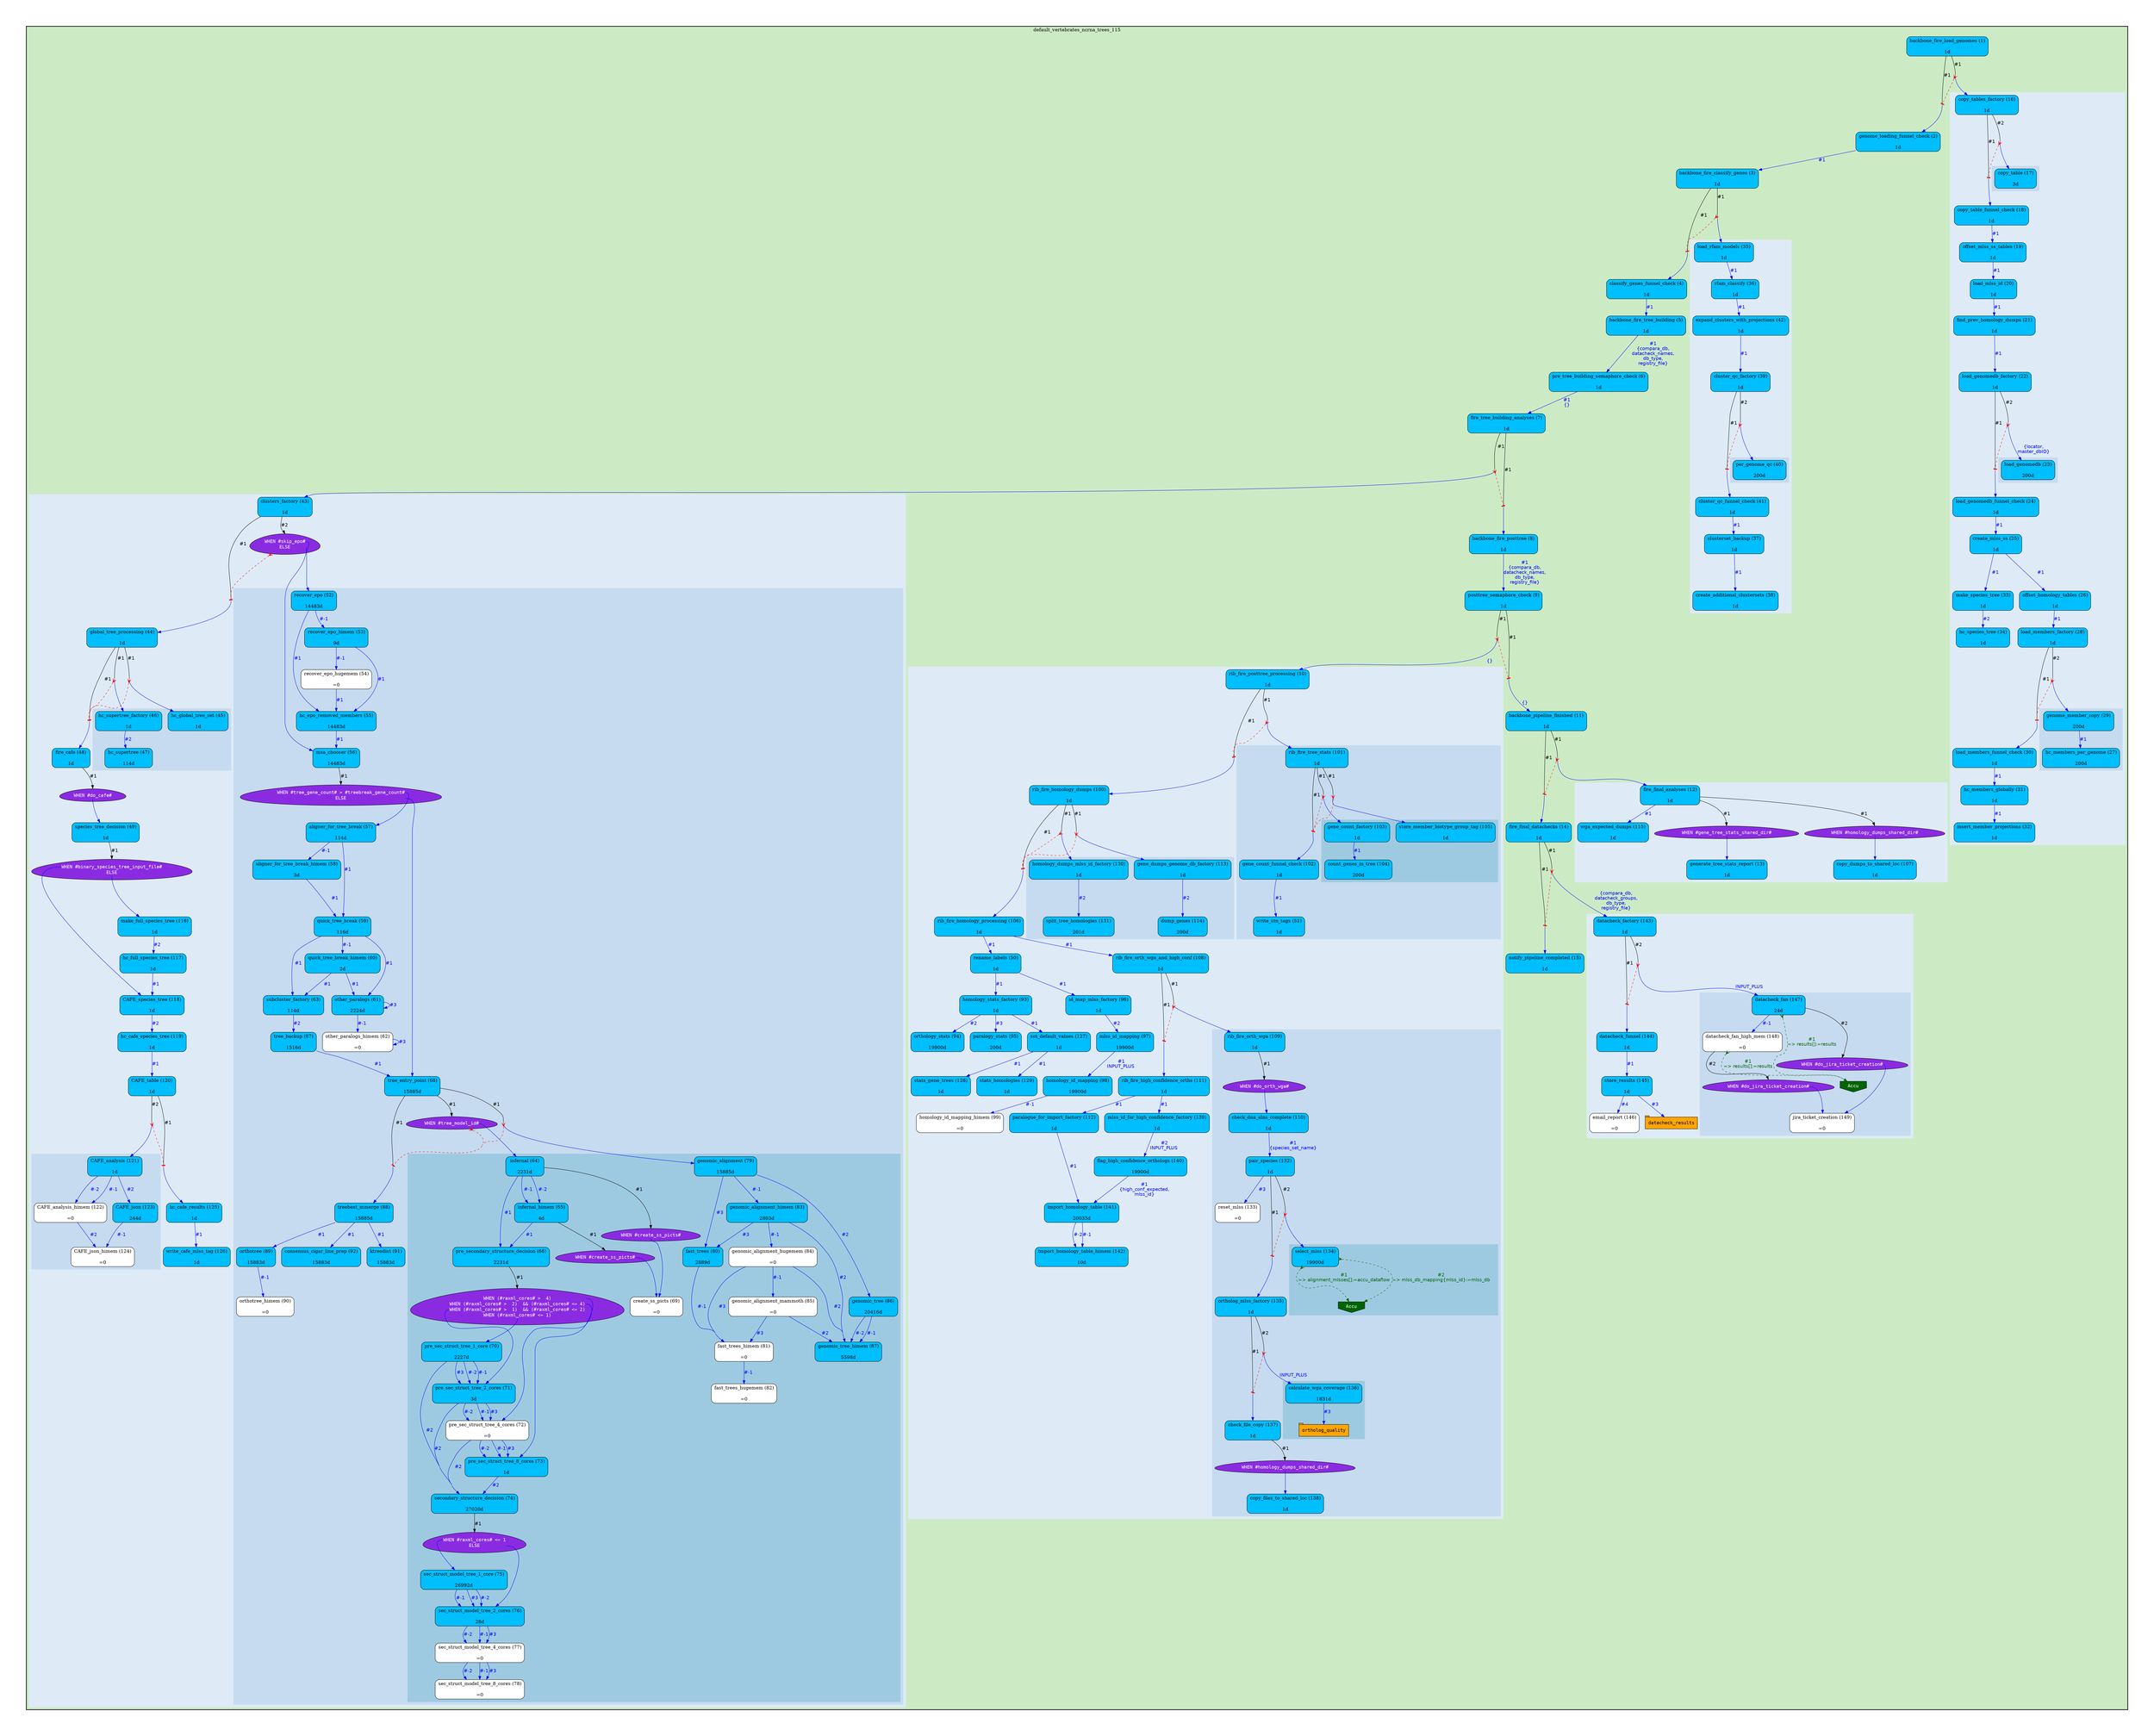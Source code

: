digraph test {
	ratio="compress"; concentrate = "true"; name = "AnalysisWorkflow"; pad = "1.0";
	analysis_CAFE_analysis [fillcolor="DeepSkyBlue", fontname="Times-Roman", label=<<table border="0" cellborder="0" cellspacing="0" cellpadding="1"><tr><td colspan="1">CAFE_analysis (121)</td></tr><tr><td colspan="1"> </td></tr><tr><td bgcolor="DeepSkyBlue" width="100%">1d</td></tr></table>>, shape="Mrecord", style="filled"];
	analysis_CAFE_analysis_himem [fillcolor="white", fontname="Times-Roman", label=<<table border="0" cellborder="0" cellspacing="0" cellpadding="1"><tr><td colspan="1">CAFE_analysis_himem (122)</td></tr><tr><td colspan="1"> </td></tr><tr><td>=0</td></tr></table>>, shape="Mrecord", style="filled"];
	analysis_CAFE_json [fillcolor="DeepSkyBlue", fontname="Times-Roman", label=<<table border="0" cellborder="0" cellspacing="0" cellpadding="1"><tr><td colspan="1">CAFE_json (123)</td></tr><tr><td colspan="1"> </td></tr><tr><td bgcolor="DeepSkyBlue" width="100%">244d</td></tr></table>>, shape="Mrecord", style="filled"];
	analysis_CAFE_json_himem [fillcolor="white", fontname="Times-Roman", label=<<table border="0" cellborder="0" cellspacing="0" cellpadding="1"><tr><td colspan="1">CAFE_json_himem (124)</td></tr><tr><td colspan="1"> </td></tr><tr><td>=0</td></tr></table>>, shape="Mrecord", style="filled"];
	analysis_CAFE_species_tree [fillcolor="DeepSkyBlue", fontname="Times-Roman", label=<<table border="0" cellborder="0" cellspacing="0" cellpadding="1"><tr><td colspan="1">CAFE_species_tree (118)</td></tr><tr><td colspan="1"> </td></tr><tr><td bgcolor="DeepSkyBlue" width="100%">1d</td></tr></table>>, shape="Mrecord", style="filled"];
	analysis_CAFE_table [fillcolor="DeepSkyBlue", fontname="Times-Roman", label=<<table border="0" cellborder="0" cellspacing="0" cellpadding="1"><tr><td colspan="1">CAFE_table (120)</td></tr><tr><td colspan="1"> </td></tr><tr><td bgcolor="DeepSkyBlue" width="100%">1d</td></tr></table>>, shape="Mrecord", style="filled"];
	analysis_aligner_for_tree_break [fillcolor="DeepSkyBlue", fontname="Times-Roman", label=<<table border="0" cellborder="0" cellspacing="0" cellpadding="1"><tr><td colspan="1">aligner_for_tree_break (57)</td></tr><tr><td colspan="1"> </td></tr><tr><td bgcolor="DeepSkyBlue" width="100%">114d</td></tr></table>>, shape="Mrecord", style="filled"];
	analysis_aligner_for_tree_break_himem [fillcolor="DeepSkyBlue", fontname="Times-Roman", label=<<table border="0" cellborder="0" cellspacing="0" cellpadding="1"><tr><td colspan="1">aligner_for_tree_break_himem (58)</td></tr><tr><td colspan="1"> </td></tr><tr><td bgcolor="DeepSkyBlue" width="100%">3d</td></tr></table>>, shape="Mrecord", style="filled"];
	analysis_backbone_fire_classify_genes [fillcolor="DeepSkyBlue", fontname="Times-Roman", label=<<table border="0" cellborder="0" cellspacing="0" cellpadding="1"><tr><td colspan="1">backbone_fire_classify_genes (3)</td></tr><tr><td colspan="1"> </td></tr><tr><td bgcolor="DeepSkyBlue" width="100%">1d</td></tr></table>>, shape="Mrecord", style="filled"];
	analysis_backbone_fire_load_genomes [fillcolor="DeepSkyBlue", fontname="Times-Roman", label=<<table border="0" cellborder="0" cellspacing="0" cellpadding="1"><tr><td colspan="1">backbone_fire_load_genomes (1)</td></tr><tr><td colspan="1"> </td></tr><tr><td bgcolor="DeepSkyBlue" width="100%">1d</td></tr></table>>, shape="Mrecord", style="filled"];
	analysis_backbone_fire_posttree [fillcolor="DeepSkyBlue", fontname="Times-Roman", label=<<table border="0" cellborder="0" cellspacing="0" cellpadding="1"><tr><td colspan="1">backbone_fire_posttree (8)</td></tr><tr><td colspan="1"> </td></tr><tr><td bgcolor="DeepSkyBlue" width="100%">1d</td></tr></table>>, shape="Mrecord", style="filled"];
	analysis_backbone_fire_tree_building [fillcolor="DeepSkyBlue", fontname="Times-Roman", label=<<table border="0" cellborder="0" cellspacing="0" cellpadding="1"><tr><td colspan="1">backbone_fire_tree_building (5)</td></tr><tr><td colspan="1"> </td></tr><tr><td bgcolor="DeepSkyBlue" width="100%">1d</td></tr></table>>, shape="Mrecord", style="filled"];
	analysis_backbone_pipeline_finished [fillcolor="DeepSkyBlue", fontname="Times-Roman", label=<<table border="0" cellborder="0" cellspacing="0" cellpadding="1"><tr><td colspan="1">backbone_pipeline_finished (11)</td></tr><tr><td colspan="1"> </td></tr><tr><td bgcolor="DeepSkyBlue" width="100%">1d</td></tr></table>>, shape="Mrecord", style="filled"];
	analysis_calculate_wga_coverage [fillcolor="DeepSkyBlue", fontname="Times-Roman", label=<<table border="0" cellborder="0" cellspacing="0" cellpadding="1"><tr><td colspan="1">calculate_wga_coverage (136)</td></tr><tr><td colspan="1"> </td></tr><tr><td bgcolor="DeepSkyBlue" width="100%">1831d</td></tr></table>>, shape="Mrecord", style="filled"];
	analysis_check_dna_alns_complete [fillcolor="DeepSkyBlue", fontname="Times-Roman", label=<<table border="0" cellborder="0" cellspacing="0" cellpadding="1"><tr><td colspan="1">check_dna_alns_complete (110)</td></tr><tr><td colspan="1"> </td></tr><tr><td bgcolor="DeepSkyBlue" width="100%">1d</td></tr></table>>, shape="Mrecord", style="filled"];
	analysis_check_file_copy [fillcolor="DeepSkyBlue", fontname="Times-Roman", label=<<table border="0" cellborder="0" cellspacing="0" cellpadding="1"><tr><td colspan="1">check_file_copy (137)</td></tr><tr><td colspan="1"> </td></tr><tr><td bgcolor="DeepSkyBlue" width="100%">1d</td></tr></table>>, shape="Mrecord", style="filled"];
	analysis_classify_genes_funnel_check [fillcolor="DeepSkyBlue", fontname="Times-Roman", label=<<table border="0" cellborder="0" cellspacing="0" cellpadding="1"><tr><td colspan="1">classify_genes_funnel_check (4)</td></tr><tr><td colspan="1"> </td></tr><tr><td bgcolor="DeepSkyBlue" width="100%">1d</td></tr></table>>, shape="Mrecord", style="filled"];
	analysis_cluster_qc_factory [fillcolor="DeepSkyBlue", fontname="Times-Roman", label=<<table border="0" cellborder="0" cellspacing="0" cellpadding="1"><tr><td colspan="1">cluster_qc_factory (39)</td></tr><tr><td colspan="1"> </td></tr><tr><td bgcolor="DeepSkyBlue" width="100%">1d</td></tr></table>>, shape="Mrecord", style="filled"];
	analysis_cluster_qc_funnel_check [fillcolor="DeepSkyBlue", fontname="Times-Roman", label=<<table border="0" cellborder="0" cellspacing="0" cellpadding="1"><tr><td colspan="1">cluster_qc_funnel_check (41)</td></tr><tr><td colspan="1"> </td></tr><tr><td bgcolor="DeepSkyBlue" width="100%">1d</td></tr></table>>, shape="Mrecord", style="filled"];
	analysis_clusters_factory [fillcolor="DeepSkyBlue", fontname="Times-Roman", label=<<table border="0" cellborder="0" cellspacing="0" cellpadding="1"><tr><td colspan="1">clusters_factory (43)</td></tr><tr><td colspan="1"> </td></tr><tr><td bgcolor="DeepSkyBlue" width="100%">1d</td></tr></table>>, shape="Mrecord", style="filled"];
	analysis_clusterset_backup [fillcolor="DeepSkyBlue", fontname="Times-Roman", label=<<table border="0" cellborder="0" cellspacing="0" cellpadding="1"><tr><td colspan="1">clusterset_backup (37)</td></tr><tr><td colspan="1"> </td></tr><tr><td bgcolor="DeepSkyBlue" width="100%">1d</td></tr></table>>, shape="Mrecord", style="filled"];
	analysis_consensus_cigar_line_prep [fillcolor="DeepSkyBlue", fontname="Times-Roman", label=<<table border="0" cellborder="0" cellspacing="0" cellpadding="1"><tr><td colspan="1">consensus_cigar_line_prep (92)</td></tr><tr><td colspan="1"> </td></tr><tr><td bgcolor="DeepSkyBlue" width="100%">15883d</td></tr></table>>, shape="Mrecord", style="filled"];
	analysis_copy_dumps_to_shared_loc [fillcolor="DeepSkyBlue", fontname="Times-Roman", label=<<table border="0" cellborder="0" cellspacing="0" cellpadding="1"><tr><td colspan="1">copy_dumps_to_shared_loc (107)</td></tr><tr><td colspan="1"> </td></tr><tr><td bgcolor="DeepSkyBlue" width="100%">1d</td></tr></table>>, shape="Mrecord", style="filled"];
	analysis_copy_files_to_shared_loc [fillcolor="DeepSkyBlue", fontname="Times-Roman", label=<<table border="0" cellborder="0" cellspacing="0" cellpadding="1"><tr><td colspan="1">copy_files_to_shared_loc (138)</td></tr><tr><td colspan="1"> </td></tr><tr><td bgcolor="DeepSkyBlue" width="100%">1d</td></tr></table>>, shape="Mrecord", style="filled"];
	analysis_copy_table [fillcolor="DeepSkyBlue", fontname="Times-Roman", label=<<table border="0" cellborder="0" cellspacing="0" cellpadding="1"><tr><td colspan="1">copy_table (17)</td></tr><tr><td colspan="1"> </td></tr><tr><td bgcolor="DeepSkyBlue" width="100%">3d</td></tr></table>>, shape="Mrecord", style="filled"];
	analysis_copy_table_funnel_check [fillcolor="DeepSkyBlue", fontname="Times-Roman", label=<<table border="0" cellborder="0" cellspacing="0" cellpadding="1"><tr><td colspan="1">copy_table_funnel_check (18)</td></tr><tr><td colspan="1"> </td></tr><tr><td bgcolor="DeepSkyBlue" width="100%">1d</td></tr></table>>, shape="Mrecord", style="filled"];
	analysis_copy_tables_factory [fillcolor="DeepSkyBlue", fontname="Times-Roman", label=<<table border="0" cellborder="0" cellspacing="0" cellpadding="1"><tr><td colspan="1">copy_tables_factory (16)</td></tr><tr><td colspan="1"> </td></tr><tr><td bgcolor="DeepSkyBlue" width="100%">1d</td></tr></table>>, shape="Mrecord", style="filled"];
	analysis_count_genes_in_tree [fillcolor="DeepSkyBlue", fontname="Times-Roman", label=<<table border="0" cellborder="0" cellspacing="0" cellpadding="1"><tr><td colspan="1">count_genes_in_tree (104)</td></tr><tr><td colspan="1"> </td></tr><tr><td bgcolor="DeepSkyBlue" width="100%">200d</td></tr></table>>, shape="Mrecord", style="filled"];
	analysis_create_additional_clustersets [fillcolor="DeepSkyBlue", fontname="Times-Roman", label=<<table border="0" cellborder="0" cellspacing="0" cellpadding="1"><tr><td colspan="1">create_additional_clustersets (38)</td></tr><tr><td colspan="1"> </td></tr><tr><td bgcolor="DeepSkyBlue" width="100%">1d</td></tr></table>>, shape="Mrecord", style="filled"];
	analysis_create_mlss_ss [fillcolor="DeepSkyBlue", fontname="Times-Roman", label=<<table border="0" cellborder="0" cellspacing="0" cellpadding="1"><tr><td colspan="1">create_mlss_ss (25)</td></tr><tr><td colspan="1"> </td></tr><tr><td bgcolor="DeepSkyBlue" width="100%">1d</td></tr></table>>, shape="Mrecord", style="filled"];
	analysis_create_ss_picts [fillcolor="white", fontname="Times-Roman", label=<<table border="0" cellborder="0" cellspacing="0" cellpadding="1"><tr><td colspan="1">create_ss_picts (69)</td></tr><tr><td colspan="1"> </td></tr><tr><td>=0</td></tr></table>>, shape="Mrecord", style="filled"];
	analysis_datacheck_factory [fillcolor="DeepSkyBlue", fontname="Times-Roman", label=<<table border="0" cellborder="0" cellspacing="0" cellpadding="1"><tr><td colspan="1">datacheck_factory (143)</td></tr><tr><td colspan="1"> </td></tr><tr><td bgcolor="DeepSkyBlue" width="100%">1d</td></tr></table>>, shape="Mrecord", style="filled"];
	analysis_datacheck_fan [fillcolor="DeepSkyBlue", fontname="Times-Roman", label=<<table border="0" cellborder="0" cellspacing="0" cellpadding="1"><tr><td colspan="1">datacheck_fan (147)</td></tr><tr><td colspan="1"> </td></tr><tr><td bgcolor="DeepSkyBlue" width="100%">24d</td></tr></table>>, shape="Mrecord", style="filled"];
	analysis_datacheck_fan_high_mem [fillcolor="white", fontname="Times-Roman", label=<<table border="0" cellborder="0" cellspacing="0" cellpadding="1"><tr><td colspan="1">datacheck_fan_high_mem (148)</td></tr><tr><td colspan="1"> </td></tr><tr><td>=0</td></tr></table>>, shape="Mrecord", style="filled"];
	analysis_datacheck_funnel [fillcolor="DeepSkyBlue", fontname="Times-Roman", label=<<table border="0" cellborder="0" cellspacing="0" cellpadding="1"><tr><td colspan="1">datacheck_funnel (144)</td></tr><tr><td colspan="1"> </td></tr><tr><td bgcolor="DeepSkyBlue" width="100%">1d</td></tr></table>>, shape="Mrecord", style="filled"];
	analysis_dump_genes [fillcolor="DeepSkyBlue", fontname="Times-Roman", label=<<table border="0" cellborder="0" cellspacing="0" cellpadding="1"><tr><td colspan="1">dump_genes (114)</td></tr><tr><td colspan="1"> </td></tr><tr><td bgcolor="DeepSkyBlue" width="100%">200d</td></tr></table>>, shape="Mrecord", style="filled"];
	analysis_email_report [fillcolor="white", fontname="Times-Roman", label=<<table border="0" cellborder="0" cellspacing="0" cellpadding="1"><tr><td colspan="1">email_report (146)</td></tr><tr><td colspan="1"> </td></tr><tr><td>=0</td></tr></table>>, shape="Mrecord", style="filled"];
	analysis_expand_clusters_with_projections [fillcolor="DeepSkyBlue", fontname="Times-Roman", label=<<table border="0" cellborder="0" cellspacing="0" cellpadding="1"><tr><td colspan="1">expand_clusters_with_projections (42)</td></tr><tr><td colspan="1"> </td></tr><tr><td bgcolor="DeepSkyBlue" width="100%">1d</td></tr></table>>, shape="Mrecord", style="filled"];
	analysis_fast_trees [fillcolor="DeepSkyBlue", fontname="Times-Roman", label=<<table border="0" cellborder="0" cellspacing="0" cellpadding="1"><tr><td colspan="1">fast_trees (80)</td></tr><tr><td colspan="1"> </td></tr><tr><td bgcolor="DeepSkyBlue" width="100%">2889d</td></tr></table>>, shape="Mrecord", style="filled"];
	analysis_fast_trees_himem [fillcolor="white", fontname="Times-Roman", label=<<table border="0" cellborder="0" cellspacing="0" cellpadding="1"><tr><td colspan="1">fast_trees_himem (81)</td></tr><tr><td colspan="1"> </td></tr><tr><td>=0</td></tr></table>>, shape="Mrecord", style="filled"];
	analysis_fast_trees_hugemem [fillcolor="white", fontname="Times-Roman", label=<<table border="0" cellborder="0" cellspacing="0" cellpadding="1"><tr><td colspan="1">fast_trees_hugemem (82)</td></tr><tr><td colspan="1"> </td></tr><tr><td>=0</td></tr></table>>, shape="Mrecord", style="filled"];
	analysis_find_prev_homology_dumps [fillcolor="DeepSkyBlue", fontname="Times-Roman", label=<<table border="0" cellborder="0" cellspacing="0" cellpadding="1"><tr><td colspan="1">find_prev_homology_dumps (21)</td></tr><tr><td colspan="1"> </td></tr><tr><td bgcolor="DeepSkyBlue" width="100%">1d</td></tr></table>>, shape="Mrecord", style="filled"];
	analysis_fire_cafe [fillcolor="DeepSkyBlue", fontname="Times-Roman", label=<<table border="0" cellborder="0" cellspacing="0" cellpadding="1"><tr><td colspan="1">fire_cafe (48)</td></tr><tr><td colspan="1"> </td></tr><tr><td bgcolor="DeepSkyBlue" width="100%">1d</td></tr></table>>, shape="Mrecord", style="filled"];
	analysis_fire_final_analyses [fillcolor="DeepSkyBlue", fontname="Times-Roman", label=<<table border="0" cellborder="0" cellspacing="0" cellpadding="1"><tr><td colspan="1">fire_final_analyses (12)</td></tr><tr><td colspan="1"> </td></tr><tr><td bgcolor="DeepSkyBlue" width="100%">1d</td></tr></table>>, shape="Mrecord", style="filled"];
	analysis_fire_final_datachecks [fillcolor="DeepSkyBlue", fontname="Times-Roman", label=<<table border="0" cellborder="0" cellspacing="0" cellpadding="1"><tr><td colspan="1">fire_final_datachecks (14)</td></tr><tr><td colspan="1"> </td></tr><tr><td bgcolor="DeepSkyBlue" width="100%">1d</td></tr></table>>, shape="Mrecord", style="filled"];
	analysis_fire_tree_building_analyses [fillcolor="DeepSkyBlue", fontname="Times-Roman", label=<<table border="0" cellborder="0" cellspacing="0" cellpadding="1"><tr><td colspan="1">fire_tree_building_analyses (7)</td></tr><tr><td colspan="1"> </td></tr><tr><td bgcolor="DeepSkyBlue" width="100%">1d</td></tr></table>>, shape="Mrecord", style="filled"];
	analysis_flag_high_confidence_orthologs [fillcolor="DeepSkyBlue", fontname="Times-Roman", label=<<table border="0" cellborder="0" cellspacing="0" cellpadding="1"><tr><td colspan="1">flag_high_confidence_orthologs (140)</td></tr><tr><td colspan="1"> </td></tr><tr><td bgcolor="DeepSkyBlue" width="100%">19900d</td></tr></table>>, shape="Mrecord", style="filled"];
	analysis_gene_count_factory [fillcolor="DeepSkyBlue", fontname="Times-Roman", label=<<table border="0" cellborder="0" cellspacing="0" cellpadding="1"><tr><td colspan="1">gene_count_factory (103)</td></tr><tr><td colspan="1"> </td></tr><tr><td bgcolor="DeepSkyBlue" width="100%">1d</td></tr></table>>, shape="Mrecord", style="filled"];
	analysis_gene_count_funnel_check [fillcolor="DeepSkyBlue", fontname="Times-Roman", label=<<table border="0" cellborder="0" cellspacing="0" cellpadding="1"><tr><td colspan="1">gene_count_funnel_check (102)</td></tr><tr><td colspan="1"> </td></tr><tr><td bgcolor="DeepSkyBlue" width="100%">1d</td></tr></table>>, shape="Mrecord", style="filled"];
	analysis_gene_dumps_genome_db_factory [fillcolor="DeepSkyBlue", fontname="Times-Roman", label=<<table border="0" cellborder="0" cellspacing="0" cellpadding="1"><tr><td colspan="1">gene_dumps_genome_db_factory (113)</td></tr><tr><td colspan="1"> </td></tr><tr><td bgcolor="DeepSkyBlue" width="100%">1d</td></tr></table>>, shape="Mrecord", style="filled"];
	analysis_generate_tree_stats_report [fillcolor="DeepSkyBlue", fontname="Times-Roman", label=<<table border="0" cellborder="0" cellspacing="0" cellpadding="1"><tr><td colspan="1">generate_tree_stats_report (13)</td></tr><tr><td colspan="1"> </td></tr><tr><td bgcolor="DeepSkyBlue" width="100%">1d</td></tr></table>>, shape="Mrecord", style="filled"];
	analysis_genome_loading_funnel_check [fillcolor="DeepSkyBlue", fontname="Times-Roman", label=<<table border="0" cellborder="0" cellspacing="0" cellpadding="1"><tr><td colspan="1">genome_loading_funnel_check (2)</td></tr><tr><td colspan="1"> </td></tr><tr><td bgcolor="DeepSkyBlue" width="100%">1d</td></tr></table>>, shape="Mrecord", style="filled"];
	analysis_genome_member_copy [fillcolor="DeepSkyBlue", fontname="Times-Roman", label=<<table border="0" cellborder="0" cellspacing="0" cellpadding="1"><tr><td colspan="1">genome_member_copy (29)</td></tr><tr><td colspan="1"> </td></tr><tr><td bgcolor="DeepSkyBlue" width="100%">200d</td></tr></table>>, shape="Mrecord", style="filled"];
	analysis_genomic_alignment [fillcolor="DeepSkyBlue", fontname="Times-Roman", label=<<table border="0" cellborder="0" cellspacing="0" cellpadding="1"><tr><td colspan="1">genomic_alignment (79)</td></tr><tr><td colspan="1"> </td></tr><tr><td bgcolor="DeepSkyBlue" width="100%">15885d</td></tr></table>>, shape="Mrecord", style="filled"];
	analysis_genomic_alignment_himem [fillcolor="DeepSkyBlue", fontname="Times-Roman", label=<<table border="0" cellborder="0" cellspacing="0" cellpadding="1"><tr><td colspan="1">genomic_alignment_himem (83)</td></tr><tr><td colspan="1"> </td></tr><tr><td bgcolor="DeepSkyBlue" width="100%">2803d</td></tr></table>>, shape="Mrecord", style="filled"];
	analysis_genomic_alignment_hugemem [fillcolor="white", fontname="Times-Roman", label=<<table border="0" cellborder="0" cellspacing="0" cellpadding="1"><tr><td colspan="1">genomic_alignment_hugemem (84)</td></tr><tr><td colspan="1"> </td></tr><tr><td>=0</td></tr></table>>, shape="Mrecord", style="filled"];
	analysis_genomic_alignment_mammoth [fillcolor="white", fontname="Times-Roman", label=<<table border="0" cellborder="0" cellspacing="0" cellpadding="1"><tr><td colspan="1">genomic_alignment_mammoth (85)</td></tr><tr><td colspan="1"> </td></tr><tr><td>=0</td></tr></table>>, shape="Mrecord", style="filled"];
	analysis_genomic_tree [fillcolor="DeepSkyBlue", fontname="Times-Roman", label=<<table border="0" cellborder="0" cellspacing="0" cellpadding="1"><tr><td colspan="1">genomic_tree (86)</td></tr><tr><td colspan="1"> </td></tr><tr><td bgcolor="DeepSkyBlue" width="100%">20416d</td></tr></table>>, shape="Mrecord", style="filled"];
	analysis_genomic_tree_himem [fillcolor="DeepSkyBlue", fontname="Times-Roman", label=<<table border="0" cellborder="0" cellspacing="0" cellpadding="1"><tr><td colspan="1">genomic_tree_himem (87)</td></tr><tr><td colspan="1"> </td></tr><tr><td bgcolor="DeepSkyBlue" width="100%">5598d</td></tr></table>>, shape="Mrecord", style="filled"];
	analysis_global_tree_processing [fillcolor="DeepSkyBlue", fontname="Times-Roman", label=<<table border="0" cellborder="0" cellspacing="0" cellpadding="1"><tr><td colspan="1">global_tree_processing (44)</td></tr><tr><td colspan="1"> </td></tr><tr><td bgcolor="DeepSkyBlue" width="100%">1d</td></tr></table>>, shape="Mrecord", style="filled"];
	analysis_hc_cafe_results [fillcolor="DeepSkyBlue", fontname="Times-Roman", label=<<table border="0" cellborder="0" cellspacing="0" cellpadding="1"><tr><td colspan="1">hc_cafe_results (125)</td></tr><tr><td colspan="1"> </td></tr><tr><td bgcolor="DeepSkyBlue" width="100%">1d</td></tr></table>>, shape="Mrecord", style="filled"];
	analysis_hc_cafe_species_tree [fillcolor="DeepSkyBlue", fontname="Times-Roman", label=<<table border="0" cellborder="0" cellspacing="0" cellpadding="1"><tr><td colspan="1">hc_cafe_species_tree (119)</td></tr><tr><td colspan="1"> </td></tr><tr><td bgcolor="DeepSkyBlue" width="100%">1d</td></tr></table>>, shape="Mrecord", style="filled"];
	analysis_hc_epo_removed_members [fillcolor="DeepSkyBlue", fontname="Times-Roman", label=<<table border="0" cellborder="0" cellspacing="0" cellpadding="1"><tr><td colspan="1">hc_epo_removed_members (55)</td></tr><tr><td colspan="1"> </td></tr><tr><td bgcolor="DeepSkyBlue" width="100%">14483d</td></tr></table>>, shape="Mrecord", style="filled"];
	analysis_hc_full_species_tree [fillcolor="DeepSkyBlue", fontname="Times-Roman", label=<<table border="0" cellborder="0" cellspacing="0" cellpadding="1"><tr><td colspan="1">hc_full_species_tree (117)</td></tr><tr><td colspan="1"> </td></tr><tr><td bgcolor="DeepSkyBlue" width="100%">1d</td></tr></table>>, shape="Mrecord", style="filled"];
	analysis_hc_global_tree_set [fillcolor="DeepSkyBlue", fontname="Times-Roman", label=<<table border="0" cellborder="0" cellspacing="0" cellpadding="1"><tr><td colspan="1">hc_global_tree_set (45)</td></tr><tr><td colspan="1"> </td></tr><tr><td bgcolor="DeepSkyBlue" width="100%">1d</td></tr></table>>, shape="Mrecord", style="filled"];
	analysis_hc_members_globally [fillcolor="DeepSkyBlue", fontname="Times-Roman", label=<<table border="0" cellborder="0" cellspacing="0" cellpadding="1"><tr><td colspan="1">hc_members_globally (31)</td></tr><tr><td colspan="1"> </td></tr><tr><td bgcolor="DeepSkyBlue" width="100%">1d</td></tr></table>>, shape="Mrecord", style="filled"];
	analysis_hc_members_per_genome [fillcolor="DeepSkyBlue", fontname="Times-Roman", label=<<table border="0" cellborder="0" cellspacing="0" cellpadding="1"><tr><td colspan="1">hc_members_per_genome (27)</td></tr><tr><td colspan="1"> </td></tr><tr><td bgcolor="DeepSkyBlue" width="100%">200d</td></tr></table>>, shape="Mrecord", style="filled"];
	analysis_hc_species_tree [fillcolor="DeepSkyBlue", fontname="Times-Roman", label=<<table border="0" cellborder="0" cellspacing="0" cellpadding="1"><tr><td colspan="1">hc_species_tree (34)</td></tr><tr><td colspan="1"> </td></tr><tr><td bgcolor="DeepSkyBlue" width="100%">1d</td></tr></table>>, shape="Mrecord", style="filled"];
	analysis_hc_supertree [fillcolor="DeepSkyBlue", fontname="Times-Roman", label=<<table border="0" cellborder="0" cellspacing="0" cellpadding="1"><tr><td colspan="1">hc_supertree (47)</td></tr><tr><td colspan="1"> </td></tr><tr><td bgcolor="DeepSkyBlue" width="100%">114d</td></tr></table>>, shape="Mrecord", style="filled"];
	analysis_hc_supertree_factory [fillcolor="DeepSkyBlue", fontname="Times-Roman", label=<<table border="0" cellborder="0" cellspacing="0" cellpadding="1"><tr><td colspan="1">hc_supertree_factory (46)</td></tr><tr><td colspan="1"> </td></tr><tr><td bgcolor="DeepSkyBlue" width="100%">1d</td></tr></table>>, shape="Mrecord", style="filled"];
	analysis_homology_dumps_mlss_id_factory [fillcolor="DeepSkyBlue", fontname="Times-Roman", label=<<table border="0" cellborder="0" cellspacing="0" cellpadding="1"><tr><td colspan="1">homology_dumps_mlss_id_factory (130)</td></tr><tr><td colspan="1"> </td></tr><tr><td bgcolor="DeepSkyBlue" width="100%">1d</td></tr></table>>, shape="Mrecord", style="filled"];
	analysis_homology_id_mapping [fillcolor="DeepSkyBlue", fontname="Times-Roman", label=<<table border="0" cellborder="0" cellspacing="0" cellpadding="1"><tr><td colspan="1">homology_id_mapping (98)</td></tr><tr><td colspan="1"> </td></tr><tr><td bgcolor="DeepSkyBlue" width="100%">19900d</td></tr></table>>, shape="Mrecord", style="filled"];
	analysis_homology_id_mapping_himem [fillcolor="white", fontname="Times-Roman", label=<<table border="0" cellborder="0" cellspacing="0" cellpadding="1"><tr><td colspan="1">homology_id_mapping_himem (99)</td></tr><tr><td colspan="1"> </td></tr><tr><td>=0</td></tr></table>>, shape="Mrecord", style="filled"];
	analysis_homology_stats_factory [fillcolor="DeepSkyBlue", fontname="Times-Roman", label=<<table border="0" cellborder="0" cellspacing="0" cellpadding="1"><tr><td colspan="1">homology_stats_factory (93)</td></tr><tr><td colspan="1"> </td></tr><tr><td bgcolor="DeepSkyBlue" width="100%">1d</td></tr></table>>, shape="Mrecord", style="filled"];
	analysis_id_map_mlss_factory [fillcolor="DeepSkyBlue", fontname="Times-Roman", label=<<table border="0" cellborder="0" cellspacing="0" cellpadding="1"><tr><td colspan="1">id_map_mlss_factory (96)</td></tr><tr><td colspan="1"> </td></tr><tr><td bgcolor="DeepSkyBlue" width="100%">1d</td></tr></table>>, shape="Mrecord", style="filled"];
	analysis_import_homology_table [fillcolor="DeepSkyBlue", fontname="Times-Roman", label=<<table border="0" cellborder="0" cellspacing="0" cellpadding="1"><tr><td colspan="1">import_homology_table (141)</td></tr><tr><td colspan="1"> </td></tr><tr><td bgcolor="DeepSkyBlue" width="100%">20033d</td></tr></table>>, shape="Mrecord", style="filled"];
	analysis_import_homology_table_himem [fillcolor="DeepSkyBlue", fontname="Times-Roman", label=<<table border="0" cellborder="0" cellspacing="0" cellpadding="1"><tr><td colspan="1">import_homology_table_himem (142)</td></tr><tr><td colspan="1"> </td></tr><tr><td bgcolor="DeepSkyBlue" width="100%">10d</td></tr></table>>, shape="Mrecord", style="filled"];
	analysis_infernal [fillcolor="DeepSkyBlue", fontname="Times-Roman", label=<<table border="0" cellborder="0" cellspacing="0" cellpadding="1"><tr><td colspan="1">infernal (64)</td></tr><tr><td colspan="1"> </td></tr><tr><td bgcolor="DeepSkyBlue" width="100%">2231d</td></tr></table>>, shape="Mrecord", style="filled"];
	analysis_infernal_himem [fillcolor="DeepSkyBlue", fontname="Times-Roman", label=<<table border="0" cellborder="0" cellspacing="0" cellpadding="1"><tr><td colspan="1">infernal_himem (65)</td></tr><tr><td colspan="1"> </td></tr><tr><td bgcolor="DeepSkyBlue" width="100%">4d</td></tr></table>>, shape="Mrecord", style="filled"];
	analysis_insert_member_projections [fillcolor="DeepSkyBlue", fontname="Times-Roman", label=<<table border="0" cellborder="0" cellspacing="0" cellpadding="1"><tr><td colspan="1">insert_member_projections (32)</td></tr><tr><td colspan="1"> </td></tr><tr><td bgcolor="DeepSkyBlue" width="100%">1d</td></tr></table>>, shape="Mrecord", style="filled"];
	analysis_jira_ticket_creation [fillcolor="white", fontname="Times-Roman", label=<<table border="0" cellborder="0" cellspacing="0" cellpadding="1"><tr><td colspan="1">jira_ticket_creation (149)</td></tr><tr><td colspan="1"> </td></tr><tr><td>=0</td></tr></table>>, shape="Mrecord", style="filled"];
	analysis_ktreedist [fillcolor="DeepSkyBlue", fontname="Times-Roman", label=<<table border="0" cellborder="0" cellspacing="0" cellpadding="1"><tr><td colspan="1">ktreedist (91)</td></tr><tr><td colspan="1"> </td></tr><tr><td bgcolor="DeepSkyBlue" width="100%">15883d</td></tr></table>>, shape="Mrecord", style="filled"];
	analysis_load_genomedb [fillcolor="DeepSkyBlue", fontname="Times-Roman", label=<<table border="0" cellborder="0" cellspacing="0" cellpadding="1"><tr><td colspan="1">load_genomedb (23)</td></tr><tr><td colspan="1"> </td></tr><tr><td bgcolor="DeepSkyBlue" width="100%">200d</td></tr></table>>, shape="Mrecord", style="filled"];
	analysis_load_genomedb_factory [fillcolor="DeepSkyBlue", fontname="Times-Roman", label=<<table border="0" cellborder="0" cellspacing="0" cellpadding="1"><tr><td colspan="1">load_genomedb_factory (22)</td></tr><tr><td colspan="1"> </td></tr><tr><td bgcolor="DeepSkyBlue" width="100%">1d</td></tr></table>>, shape="Mrecord", style="filled"];
	analysis_load_genomedb_funnel_check [fillcolor="DeepSkyBlue", fontname="Times-Roman", label=<<table border="0" cellborder="0" cellspacing="0" cellpadding="1"><tr><td colspan="1">load_genomedb_funnel_check (24)</td></tr><tr><td colspan="1"> </td></tr><tr><td bgcolor="DeepSkyBlue" width="100%">1d</td></tr></table>>, shape="Mrecord", style="filled"];
	analysis_load_members_factory [fillcolor="DeepSkyBlue", fontname="Times-Roman", label=<<table border="0" cellborder="0" cellspacing="0" cellpadding="1"><tr><td colspan="1">load_members_factory (28)</td></tr><tr><td colspan="1"> </td></tr><tr><td bgcolor="DeepSkyBlue" width="100%">1d</td></tr></table>>, shape="Mrecord", style="filled"];
	analysis_load_members_funnel_check [fillcolor="DeepSkyBlue", fontname="Times-Roman", label=<<table border="0" cellborder="0" cellspacing="0" cellpadding="1"><tr><td colspan="1">load_members_funnel_check (30)</td></tr><tr><td colspan="1"> </td></tr><tr><td bgcolor="DeepSkyBlue" width="100%">1d</td></tr></table>>, shape="Mrecord", style="filled"];
	analysis_load_mlss_id [fillcolor="DeepSkyBlue", fontname="Times-Roman", label=<<table border="0" cellborder="0" cellspacing="0" cellpadding="1"><tr><td colspan="1">load_mlss_id (20)</td></tr><tr><td colspan="1"> </td></tr><tr><td bgcolor="DeepSkyBlue" width="100%">1d</td></tr></table>>, shape="Mrecord", style="filled"];
	analysis_load_rfam_models [fillcolor="DeepSkyBlue", fontname="Times-Roman", label=<<table border="0" cellborder="0" cellspacing="0" cellpadding="1"><tr><td colspan="1">load_rfam_models (35)</td></tr><tr><td colspan="1"> </td></tr><tr><td bgcolor="DeepSkyBlue" width="100%">1d</td></tr></table>>, shape="Mrecord", style="filled"];
	analysis_make_full_species_tree [fillcolor="DeepSkyBlue", fontname="Times-Roman", label=<<table border="0" cellborder="0" cellspacing="0" cellpadding="1"><tr><td colspan="1">make_full_species_tree (116)</td></tr><tr><td colspan="1"> </td></tr><tr><td bgcolor="DeepSkyBlue" width="100%">1d</td></tr></table>>, shape="Mrecord", style="filled"];
	analysis_make_species_tree [fillcolor="DeepSkyBlue", fontname="Times-Roman", label=<<table border="0" cellborder="0" cellspacing="0" cellpadding="1"><tr><td colspan="1">make_species_tree (33)</td></tr><tr><td colspan="1"> </td></tr><tr><td bgcolor="DeepSkyBlue" width="100%">1d</td></tr></table>>, shape="Mrecord", style="filled"];
	analysis_mlss_id_for_high_confidence_factory [fillcolor="DeepSkyBlue", fontname="Times-Roman", label=<<table border="0" cellborder="0" cellspacing="0" cellpadding="1"><tr><td colspan="1">mlss_id_for_high_confidence_factory (139)</td></tr><tr><td colspan="1"> </td></tr><tr><td bgcolor="DeepSkyBlue" width="100%">1d</td></tr></table>>, shape="Mrecord", style="filled"];
	analysis_mlss_id_mapping [fillcolor="DeepSkyBlue", fontname="Times-Roman", label=<<table border="0" cellborder="0" cellspacing="0" cellpadding="1"><tr><td colspan="1">mlss_id_mapping (97)</td></tr><tr><td colspan="1"> </td></tr><tr><td bgcolor="DeepSkyBlue" width="100%">19900d</td></tr></table>>, shape="Mrecord", style="filled"];
	analysis_msa_chooser [fillcolor="DeepSkyBlue", fontname="Times-Roman", label=<<table border="0" cellborder="0" cellspacing="0" cellpadding="1"><tr><td colspan="1">msa_chooser (56)</td></tr><tr><td colspan="1"> </td></tr><tr><td bgcolor="DeepSkyBlue" width="100%">14483d</td></tr></table>>, shape="Mrecord", style="filled"];
	analysis_notify_pipeline_completed [fillcolor="DeepSkyBlue", fontname="Times-Roman", label=<<table border="0" cellborder="0" cellspacing="0" cellpadding="1"><tr><td colspan="1">notify_pipeline_completed (15)</td></tr><tr><td colspan="1"> </td></tr><tr><td bgcolor="DeepSkyBlue" width="100%">1d</td></tr></table>>, shape="Mrecord", style="filled"];
	analysis_offset_homology_tables [fillcolor="DeepSkyBlue", fontname="Times-Roman", label=<<table border="0" cellborder="0" cellspacing="0" cellpadding="1"><tr><td colspan="1">offset_homology_tables (26)</td></tr><tr><td colspan="1"> </td></tr><tr><td bgcolor="DeepSkyBlue" width="100%">1d</td></tr></table>>, shape="Mrecord", style="filled"];
	analysis_offset_mlss_ss_tables [fillcolor="DeepSkyBlue", fontname="Times-Roman", label=<<table border="0" cellborder="0" cellspacing="0" cellpadding="1"><tr><td colspan="1">offset_mlss_ss_tables (19)</td></tr><tr><td colspan="1"> </td></tr><tr><td bgcolor="DeepSkyBlue" width="100%">1d</td></tr></table>>, shape="Mrecord", style="filled"];
	analysis_ortholog_mlss_factory [fillcolor="DeepSkyBlue", fontname="Times-Roman", label=<<table border="0" cellborder="0" cellspacing="0" cellpadding="1"><tr><td colspan="1">ortholog_mlss_factory (135)</td></tr><tr><td colspan="1"> </td></tr><tr><td bgcolor="DeepSkyBlue" width="100%">1d</td></tr></table>>, shape="Mrecord", style="filled"];
	analysis_orthology_stats [fillcolor="DeepSkyBlue", fontname="Times-Roman", label=<<table border="0" cellborder="0" cellspacing="0" cellpadding="1"><tr><td colspan="1">orthology_stats (94)</td></tr><tr><td colspan="1"> </td></tr><tr><td bgcolor="DeepSkyBlue" width="100%">19900d</td></tr></table>>, shape="Mrecord", style="filled"];
	analysis_orthotree [fillcolor="DeepSkyBlue", fontname="Times-Roman", label=<<table border="0" cellborder="0" cellspacing="0" cellpadding="1"><tr><td colspan="1">orthotree (89)</td></tr><tr><td colspan="1"> </td></tr><tr><td bgcolor="DeepSkyBlue" width="100%">15883d</td></tr></table>>, shape="Mrecord", style="filled"];
	analysis_orthotree_himem [fillcolor="white", fontname="Times-Roman", label=<<table border="0" cellborder="0" cellspacing="0" cellpadding="1"><tr><td colspan="1">orthotree_himem (90)</td></tr><tr><td colspan="1"> </td></tr><tr><td>=0</td></tr></table>>, shape="Mrecord", style="filled"];
	analysis_other_paralogs [fillcolor="DeepSkyBlue", fontname="Times-Roman", label=<<table border="0" cellborder="0" cellspacing="0" cellpadding="1"><tr><td colspan="1">other_paralogs (61)</td></tr><tr><td colspan="1"> </td></tr><tr><td bgcolor="DeepSkyBlue" width="100%">2224d</td></tr></table>>, shape="Mrecord", style="filled"];
	analysis_other_paralogs_himem [fillcolor="white", fontname="Times-Roman", label=<<table border="0" cellborder="0" cellspacing="0" cellpadding="1"><tr><td colspan="1">other_paralogs_himem (62)</td></tr><tr><td colspan="1"> </td></tr><tr><td>=0</td></tr></table>>, shape="Mrecord", style="filled"];
	analysis_pair_species [fillcolor="DeepSkyBlue", fontname="Times-Roman", label=<<table border="0" cellborder="0" cellspacing="0" cellpadding="1"><tr><td colspan="1">pair_species (132)</td></tr><tr><td colspan="1"> </td></tr><tr><td bgcolor="DeepSkyBlue" width="100%">1d</td></tr></table>>, shape="Mrecord", style="filled"];
	analysis_paralogue_for_import_factory [fillcolor="DeepSkyBlue", fontname="Times-Roman", label=<<table border="0" cellborder="0" cellspacing="0" cellpadding="1"><tr><td colspan="1">paralogue_for_import_factory (112)</td></tr><tr><td colspan="1"> </td></tr><tr><td bgcolor="DeepSkyBlue" width="100%">1d</td></tr></table>>, shape="Mrecord", style="filled"];
	analysis_paralogy_stats [fillcolor="DeepSkyBlue", fontname="Times-Roman", label=<<table border="0" cellborder="0" cellspacing="0" cellpadding="1"><tr><td colspan="1">paralogy_stats (95)</td></tr><tr><td colspan="1"> </td></tr><tr><td bgcolor="DeepSkyBlue" width="100%">200d</td></tr></table>>, shape="Mrecord", style="filled"];
	analysis_per_genome_qc [fillcolor="DeepSkyBlue", fontname="Times-Roman", label=<<table border="0" cellborder="0" cellspacing="0" cellpadding="1"><tr><td colspan="1">per_genome_qc (40)</td></tr><tr><td colspan="1"> </td></tr><tr><td bgcolor="DeepSkyBlue" width="100%">200d</td></tr></table>>, shape="Mrecord", style="filled"];
	analysis_posttree_semaphore_check [fillcolor="DeepSkyBlue", fontname="Times-Roman", label=<<table border="0" cellborder="0" cellspacing="0" cellpadding="1"><tr><td colspan="1">posttree_semaphore_check (9)</td></tr><tr><td colspan="1"> </td></tr><tr><td bgcolor="DeepSkyBlue" width="100%">1d</td></tr></table>>, shape="Mrecord", style="filled"];
	analysis_pre_sec_struct_tree_1_core [fillcolor="DeepSkyBlue", fontname="Times-Roman", label=<<table border="0" cellborder="0" cellspacing="0" cellpadding="1"><tr><td colspan="1">pre_sec_struct_tree_1_core (70)</td></tr><tr><td colspan="1"> </td></tr><tr><td bgcolor="DeepSkyBlue" width="100%">2227d</td></tr></table>>, shape="Mrecord", style="filled"];
	analysis_pre_sec_struct_tree_2_cores [fillcolor="DeepSkyBlue", fontname="Times-Roman", label=<<table border="0" cellborder="0" cellspacing="0" cellpadding="1"><tr><td colspan="1">pre_sec_struct_tree_2_cores (71)</td></tr><tr><td colspan="1"> </td></tr><tr><td bgcolor="DeepSkyBlue" width="100%">3d</td></tr></table>>, shape="Mrecord", style="filled"];
	analysis_pre_sec_struct_tree_4_cores [fillcolor="white", fontname="Times-Roman", label=<<table border="0" cellborder="0" cellspacing="0" cellpadding="1"><tr><td colspan="1">pre_sec_struct_tree_4_cores (72)</td></tr><tr><td colspan="1"> </td></tr><tr><td>=0</td></tr></table>>, shape="Mrecord", style="filled"];
	analysis_pre_sec_struct_tree_8_cores [fillcolor="DeepSkyBlue", fontname="Times-Roman", label=<<table border="0" cellborder="0" cellspacing="0" cellpadding="1"><tr><td colspan="1">pre_sec_struct_tree_8_cores (73)</td></tr><tr><td colspan="1"> </td></tr><tr><td bgcolor="DeepSkyBlue" width="100%">1d</td></tr></table>>, shape="Mrecord", style="filled"];
	analysis_pre_secondary_structure_decision [fillcolor="DeepSkyBlue", fontname="Times-Roman", label=<<table border="0" cellborder="0" cellspacing="0" cellpadding="1"><tr><td colspan="1">pre_secondary_structure_decision (66)</td></tr><tr><td colspan="1"> </td></tr><tr><td bgcolor="DeepSkyBlue" width="100%">2231d</td></tr></table>>, shape="Mrecord", style="filled"];
	analysis_pre_tree_building_semaphore_check [fillcolor="DeepSkyBlue", fontname="Times-Roman", label=<<table border="0" cellborder="0" cellspacing="0" cellpadding="1"><tr><td colspan="1">pre_tree_building_semaphore_check (6)</td></tr><tr><td colspan="1"> </td></tr><tr><td bgcolor="DeepSkyBlue" width="100%">1d</td></tr></table>>, shape="Mrecord", style="filled"];
	analysis_quick_tree_break [fillcolor="DeepSkyBlue", fontname="Times-Roman", label=<<table border="0" cellborder="0" cellspacing="0" cellpadding="1"><tr><td colspan="1">quick_tree_break (59)</td></tr><tr><td colspan="1"> </td></tr><tr><td bgcolor="DeepSkyBlue" width="100%">116d</td></tr></table>>, shape="Mrecord", style="filled"];
	analysis_quick_tree_break_himem [fillcolor="DeepSkyBlue", fontname="Times-Roman", label=<<table border="0" cellborder="0" cellspacing="0" cellpadding="1"><tr><td colspan="1">quick_tree_break_himem (60)</td></tr><tr><td colspan="1"> </td></tr><tr><td bgcolor="DeepSkyBlue" width="100%">2d</td></tr></table>>, shape="Mrecord", style="filled"];
	analysis_recover_epo [fillcolor="DeepSkyBlue", fontname="Times-Roman", label=<<table border="0" cellborder="0" cellspacing="0" cellpadding="1"><tr><td colspan="1">recover_epo (52)</td></tr><tr><td colspan="1"> </td></tr><tr><td bgcolor="DeepSkyBlue" width="100%">14483d</td></tr></table>>, shape="Mrecord", style="filled"];
	analysis_recover_epo_himem [fillcolor="DeepSkyBlue", fontname="Times-Roman", label=<<table border="0" cellborder="0" cellspacing="0" cellpadding="1"><tr><td colspan="1">recover_epo_himem (53)</td></tr><tr><td colspan="1"> </td></tr><tr><td bgcolor="DeepSkyBlue" width="100%">9d</td></tr></table>>, shape="Mrecord", style="filled"];
	analysis_recover_epo_hugemem [fillcolor="white", fontname="Times-Roman", label=<<table border="0" cellborder="0" cellspacing="0" cellpadding="1"><tr><td colspan="1">recover_epo_hugemem (54)</td></tr><tr><td colspan="1"> </td></tr><tr><td>=0</td></tr></table>>, shape="Mrecord", style="filled"];
	analysis_rename_labels [fillcolor="DeepSkyBlue", fontname="Times-Roman", label=<<table border="0" cellborder="0" cellspacing="0" cellpadding="1"><tr><td colspan="1">rename_labels (50)</td></tr><tr><td colspan="1"> </td></tr><tr><td bgcolor="DeepSkyBlue" width="100%">1d</td></tr></table>>, shape="Mrecord", style="filled"];
	analysis_reset_mlss [fillcolor="white", fontname="Times-Roman", label=<<table border="0" cellborder="0" cellspacing="0" cellpadding="1"><tr><td colspan="1">reset_mlss (133)</td></tr><tr><td colspan="1"> </td></tr><tr><td>=0</td></tr></table>>, shape="Mrecord", style="filled"];
	analysis_rfam_classify [fillcolor="DeepSkyBlue", fontname="Times-Roman", label=<<table border="0" cellborder="0" cellspacing="0" cellpadding="1"><tr><td colspan="1">rfam_classify (36)</td></tr><tr><td colspan="1"> </td></tr><tr><td bgcolor="DeepSkyBlue" width="100%">1d</td></tr></table>>, shape="Mrecord", style="filled"];
	analysis_rib_fire_high_confidence_orths [fillcolor="DeepSkyBlue", fontname="Times-Roman", label=<<table border="0" cellborder="0" cellspacing="0" cellpadding="1"><tr><td colspan="1">rib_fire_high_confidence_orths (111)</td></tr><tr><td colspan="1"> </td></tr><tr><td bgcolor="DeepSkyBlue" width="100%">1d</td></tr></table>>, shape="Mrecord", style="filled"];
	analysis_rib_fire_homology_dumps [fillcolor="DeepSkyBlue", fontname="Times-Roman", label=<<table border="0" cellborder="0" cellspacing="0" cellpadding="1"><tr><td colspan="1">rib_fire_homology_dumps (100)</td></tr><tr><td colspan="1"> </td></tr><tr><td bgcolor="DeepSkyBlue" width="100%">1d</td></tr></table>>, shape="Mrecord", style="filled"];
	analysis_rib_fire_homology_processing [fillcolor="DeepSkyBlue", fontname="Times-Roman", label=<<table border="0" cellborder="0" cellspacing="0" cellpadding="1"><tr><td colspan="1">rib_fire_homology_processing (106)</td></tr><tr><td colspan="1"> </td></tr><tr><td bgcolor="DeepSkyBlue" width="100%">1d</td></tr></table>>, shape="Mrecord", style="filled"];
	analysis_rib_fire_orth_wga [fillcolor="DeepSkyBlue", fontname="Times-Roman", label=<<table border="0" cellborder="0" cellspacing="0" cellpadding="1"><tr><td colspan="1">rib_fire_orth_wga (109)</td></tr><tr><td colspan="1"> </td></tr><tr><td bgcolor="DeepSkyBlue" width="100%">1d</td></tr></table>>, shape="Mrecord", style="filled"];
	analysis_rib_fire_orth_wga_and_high_conf [fillcolor="DeepSkyBlue", fontname="Times-Roman", label=<<table border="0" cellborder="0" cellspacing="0" cellpadding="1"><tr><td colspan="1">rib_fire_orth_wga_and_high_conf (108)</td></tr><tr><td colspan="1"> </td></tr><tr><td bgcolor="DeepSkyBlue" width="100%">1d</td></tr></table>>, shape="Mrecord", style="filled"];
	analysis_rib_fire_posttree_processing [fillcolor="DeepSkyBlue", fontname="Times-Roman", label=<<table border="0" cellborder="0" cellspacing="0" cellpadding="1"><tr><td colspan="1">rib_fire_posttree_processing (10)</td></tr><tr><td colspan="1"> </td></tr><tr><td bgcolor="DeepSkyBlue" width="100%">1d</td></tr></table>>, shape="Mrecord", style="filled"];
	analysis_rib_fire_tree_stats [fillcolor="DeepSkyBlue", fontname="Times-Roman", label=<<table border="0" cellborder="0" cellspacing="0" cellpadding="1"><tr><td colspan="1">rib_fire_tree_stats (101)</td></tr><tr><td colspan="1"> </td></tr><tr><td bgcolor="DeepSkyBlue" width="100%">1d</td></tr></table>>, shape="Mrecord", style="filled"];
	analysis_sec_struct_model_tree_1_core [fillcolor="DeepSkyBlue", fontname="Times-Roman", label=<<table border="0" cellborder="0" cellspacing="0" cellpadding="1"><tr><td colspan="1">sec_struct_model_tree_1_core (75)</td></tr><tr><td colspan="1"> </td></tr><tr><td bgcolor="DeepSkyBlue" width="100%">26992d</td></tr></table>>, shape="Mrecord", style="filled"];
	analysis_sec_struct_model_tree_2_cores [fillcolor="DeepSkyBlue", fontname="Times-Roman", label=<<table border="0" cellborder="0" cellspacing="0" cellpadding="1"><tr><td colspan="1">sec_struct_model_tree_2_cores (76)</td></tr><tr><td colspan="1"> </td></tr><tr><td bgcolor="DeepSkyBlue" width="100%">28d</td></tr></table>>, shape="Mrecord", style="filled"];
	analysis_sec_struct_model_tree_4_cores [fillcolor="white", fontname="Times-Roman", label=<<table border="0" cellborder="0" cellspacing="0" cellpadding="1"><tr><td colspan="1">sec_struct_model_tree_4_cores (77)</td></tr><tr><td colspan="1"> </td></tr><tr><td>=0</td></tr></table>>, shape="Mrecord", style="filled"];
	analysis_sec_struct_model_tree_8_cores [fillcolor="white", fontname="Times-Roman", label=<<table border="0" cellborder="0" cellspacing="0" cellpadding="1"><tr><td colspan="1">sec_struct_model_tree_8_cores (78)</td></tr><tr><td colspan="1"> </td></tr><tr><td>=0</td></tr></table>>, shape="Mrecord", style="filled"];
	analysis_secondary_structure_decision [fillcolor="DeepSkyBlue", fontname="Times-Roman", label=<<table border="0" cellborder="0" cellspacing="0" cellpadding="1"><tr><td colspan="1">secondary_structure_decision (74)</td></tr><tr><td colspan="1"> </td></tr><tr><td bgcolor="DeepSkyBlue" width="100%">27020d</td></tr></table>>, shape="Mrecord", style="filled"];
	analysis_select_mlss [fillcolor="DeepSkyBlue", fontname="Times-Roman", label=<<table border="0" cellborder="0" cellspacing="0" cellpadding="1"><tr><td colspan="1">select_mlss (134)</td></tr><tr><td colspan="1"> </td></tr><tr><td bgcolor="DeepSkyBlue" width="100%">19900d</td></tr></table>>, shape="Mrecord", style="filled"];
	analysis_set_default_values [fillcolor="DeepSkyBlue", fontname="Times-Roman", label=<<table border="0" cellborder="0" cellspacing="0" cellpadding="1"><tr><td colspan="1">set_default_values (127)</td></tr><tr><td colspan="1"> </td></tr><tr><td bgcolor="DeepSkyBlue" width="100%">1d</td></tr></table>>, shape="Mrecord", style="filled"];
	analysis_species_tree_decision [fillcolor="DeepSkyBlue", fontname="Times-Roman", label=<<table border="0" cellborder="0" cellspacing="0" cellpadding="1"><tr><td colspan="1">species_tree_decision (49)</td></tr><tr><td colspan="1"> </td></tr><tr><td bgcolor="DeepSkyBlue" width="100%">1d</td></tr></table>>, shape="Mrecord", style="filled"];
	analysis_split_tree_homologies [fillcolor="DeepSkyBlue", fontname="Times-Roman", label=<<table border="0" cellborder="0" cellspacing="0" cellpadding="1"><tr><td colspan="1">split_tree_homologies (131)</td></tr><tr><td colspan="1"> </td></tr><tr><td bgcolor="DeepSkyBlue" width="100%">201d</td></tr></table>>, shape="Mrecord", style="filled"];
	analysis_stats_gene_trees [fillcolor="DeepSkyBlue", fontname="Times-Roman", label=<<table border="0" cellborder="0" cellspacing="0" cellpadding="1"><tr><td colspan="1">stats_gene_trees (128)</td></tr><tr><td colspan="1"> </td></tr><tr><td bgcolor="DeepSkyBlue" width="100%">1d</td></tr></table>>, shape="Mrecord", style="filled"];
	analysis_stats_homologies [fillcolor="DeepSkyBlue", fontname="Times-Roman", label=<<table border="0" cellborder="0" cellspacing="0" cellpadding="1"><tr><td colspan="1">stats_homologies (129)</td></tr><tr><td colspan="1"> </td></tr><tr><td bgcolor="DeepSkyBlue" width="100%">1d</td></tr></table>>, shape="Mrecord", style="filled"];
	analysis_store_member_biotype_group_tag [fillcolor="DeepSkyBlue", fontname="Times-Roman", label=<<table border="0" cellborder="0" cellspacing="0" cellpadding="1"><tr><td colspan="1">store_member_biotype_group_tag (105)</td></tr><tr><td colspan="1"> </td></tr><tr><td bgcolor="DeepSkyBlue" width="100%">1d</td></tr></table>>, shape="Mrecord", style="filled"];
	analysis_store_results [fillcolor="DeepSkyBlue", fontname="Times-Roman", label=<<table border="0" cellborder="0" cellspacing="0" cellpadding="1"><tr><td colspan="1">store_results (145)</td></tr><tr><td colspan="1"> </td></tr><tr><td bgcolor="DeepSkyBlue" width="100%">1d</td></tr></table>>, shape="Mrecord", style="filled"];
	analysis_subcluster_factory [fillcolor="DeepSkyBlue", fontname="Times-Roman", label=<<table border="0" cellborder="0" cellspacing="0" cellpadding="1"><tr><td colspan="1">subcluster_factory (63)</td></tr><tr><td colspan="1"> </td></tr><tr><td bgcolor="DeepSkyBlue" width="100%">114d</td></tr></table>>, shape="Mrecord", style="filled"];
	analysis_tree_backup [fillcolor="DeepSkyBlue", fontname="Times-Roman", label=<<table border="0" cellborder="0" cellspacing="0" cellpadding="1"><tr><td colspan="1">tree_backup (67)</td></tr><tr><td colspan="1"> </td></tr><tr><td bgcolor="DeepSkyBlue" width="100%">1516d</td></tr></table>>, shape="Mrecord", style="filled"];
	analysis_tree_entry_point [fillcolor="DeepSkyBlue", fontname="Times-Roman", label=<<table border="0" cellborder="0" cellspacing="0" cellpadding="1"><tr><td colspan="1">tree_entry_point (68)</td></tr><tr><td colspan="1"> </td></tr><tr><td bgcolor="DeepSkyBlue" width="100%">15885d</td></tr></table>>, shape="Mrecord", style="filled"];
	analysis_treebest_mmerge [fillcolor="DeepSkyBlue", fontname="Times-Roman", label=<<table border="0" cellborder="0" cellspacing="0" cellpadding="1"><tr><td colspan="1">treebest_mmerge (88)</td></tr><tr><td colspan="1"> </td></tr><tr><td bgcolor="DeepSkyBlue" width="100%">15885d</td></tr></table>>, shape="Mrecord", style="filled"];
	analysis_wga_expected_dumps [fillcolor="DeepSkyBlue", fontname="Times-Roman", label=<<table border="0" cellborder="0" cellspacing="0" cellpadding="1"><tr><td colspan="1">wga_expected_dumps (115)</td></tr><tr><td colspan="1"> </td></tr><tr><td bgcolor="DeepSkyBlue" width="100%">1d</td></tr></table>>, shape="Mrecord", style="filled"];
	analysis_write_cafe_mlss_tag [fillcolor="DeepSkyBlue", fontname="Times-Roman", label=<<table border="0" cellborder="0" cellspacing="0" cellpadding="1"><tr><td colspan="1">write_cafe_mlss_tag (126)</td></tr><tr><td colspan="1"> </td></tr><tr><td bgcolor="DeepSkyBlue" width="100%">1d</td></tr></table>>, shape="Mrecord", style="filled"];
	analysis_write_stn_tags [fillcolor="DeepSkyBlue", fontname="Times-Roman", label=<<table border="0" cellborder="0" cellspacing="0" cellpadding="1"><tr><td colspan="1">write_stn_tags (51)</td></tr><tr><td colspan="1"> </td></tr><tr><td bgcolor="DeepSkyBlue" width="100%">1d</td></tr></table>>, shape="Mrecord", style="filled"];
	dfr_101_mp [fillcolor="blueviolet", fontcolor="white", fontname="Courier", label=<<table border="0" cellborder="0" cellspacing="0" cellpadding="1">i<tr><td></td></tr><tr><td port="cond_0">WHEN #raxml_cores# &lt;= 1</td></tr><tr><td port="cond_1">ELSE</td></tr></table>>, shape="egg", style="filled"];
	dfr_10_mp [fixedsize="1", height="0.01", label="dfr_10_mp", shape="point", width="0.01"];
	dfr_12_mp [fixedsize="1", height="0.01", label="dfr_12_mp", shape="point", width="0.01"];
	dfr_136_mp [fixedsize="1", height="0.01", label="dfr_136_mp", shape="point", width="0.01"];
	dfr_137_mp [fixedsize="1", height="0.01", label="dfr_137_mp", shape="point", width="0.01"];
	dfr_138_mp [fixedsize="1", height="0.01", label="dfr_138_mp", shape="point", width="0.01"];
	dfr_139_mp [fixedsize="1", height="0.01", label="dfr_139_mp", shape="point", width="0.01"];
	dfr_13_mp [fixedsize="1", height="0.01", label="dfr_13_mp", shape="point", width="0.01"];
	dfr_140_mp [fixedsize="1", height="0.01", label="dfr_140_mp", shape="point", width="0.01"];
	dfr_141_mp [fixedsize="1", height="0.01", label="dfr_141_mp", shape="point", width="0.01"];
	dfr_146_mp [fixedsize="1", height="0.01", label="dfr_146_mp", shape="point", width="0.01"];
	dfr_147_mp [fixedsize="1", height="0.01", label="dfr_147_mp", shape="point", width="0.01"];
	dfr_148_mp [fillcolor="blueviolet", fontcolor="white", fontname="Courier", label=<<table border="0" cellborder="0" cellspacing="0" cellpadding="1">i<tr><td></td></tr><tr><td port="cond_0">WHEN #do_orth_wga#</td></tr></table>>, shape="egg", style="filled"];
	dfr_14_mp [fixedsize="1", height="0.01", label="dfr_14_mp", shape="point", width="0.01"];
	dfr_158_mp [fixedsize="1", height="0.01", label="dfr_158_mp", shape="point", width="0.01"];
	dfr_159_mp [fixedsize="1", height="0.01", label="dfr_159_mp", shape="point", width="0.01"];
	dfr_15_mp [fixedsize="1", height="0.01", label="dfr_15_mp", shape="point", width="0.01"];
	dfr_169_mp [fixedsize="1", height="0.01", label="dfr_169_mp", shape="point", width="0.01"];
	dfr_16_mp [fixedsize="1", height="0.01", label="dfr_16_mp", shape="point", width="0.01"];
	dfr_170_mp [fixedsize="1", height="0.01", label="dfr_170_mp", shape="point", width="0.01"];
	dfr_174_mp [fixedsize="1", height="0.01", label="dfr_174_mp", shape="point", width="0.01"];
	dfr_175_mp [fixedsize="1", height="0.01", label="dfr_175_mp", shape="point", width="0.01"];
	dfr_177_mp [fillcolor="blueviolet", fontcolor="white", fontname="Courier", label=<<table border="0" cellborder="0" cellspacing="0" cellpadding="1">i<tr><td></td></tr><tr><td port="cond_0">WHEN #homology_dumps_shared_dir#</td></tr></table>>, shape="egg", style="filled"];
	dfr_17_mp [fixedsize="1", height="0.01", label="dfr_17_mp", shape="point", width="0.01"];
	dfr_182_mp [fixedsize="1", height="0.01", label="dfr_182_mp", shape="point", width="0.01"];
	dfr_183_mp [fixedsize="1", height="0.01", label="dfr_183_mp", shape="point", width="0.01"];
	dfr_189_mp [fillcolor="blueviolet", fontcolor="white", fontname="Courier", label=<<table border="0" cellborder="0" cellspacing="0" cellpadding="1">i<tr><td></td></tr><tr><td port="cond_0">WHEN #do_jira_ticket_creation#</td></tr></table>>, shape="egg", style="filled"];
	dfr_191_mp [fillcolor="blueviolet", fontcolor="white", fontname="Courier", label=<<table border="0" cellborder="0" cellspacing="0" cellpadding="1">i<tr><td></td></tr><tr><td port="cond_0">WHEN #do_jira_ticket_creation#</td></tr></table>>, shape="egg", style="filled"];
	dfr_19_mp [fillcolor="blueviolet", fontcolor="white", fontname="Courier", label=<<table border="0" cellborder="0" cellspacing="0" cellpadding="1">i<tr><td></td></tr><tr><td port="cond_0">WHEN #gene_tree_stats_shared_dir#</td></tr></table>>, shape="egg", style="filled"];
	dfr_1_mp [fixedsize="1", height="0.01", label="dfr_1_mp", shape="point", width="0.01"];
	dfr_20_mp [fillcolor="blueviolet", fontcolor="white", fontname="Courier", label=<<table border="0" cellborder="0" cellspacing="0" cellpadding="1">i<tr><td></td></tr><tr><td port="cond_0">WHEN #homology_dumps_shared_dir#</td></tr></table>>, shape="egg", style="filled"];
	dfr_21_mp [fixedsize="1", height="0.01", label="dfr_21_mp", shape="point", width="0.01"];
	dfr_22_mp [fixedsize="1", height="0.01", label="dfr_22_mp", shape="point", width="0.01"];
	dfr_23_mp [fixedsize="1", height="0.01", label="dfr_23_mp", shape="point", width="0.01"];
	dfr_24_mp [fixedsize="1", height="0.01", label="dfr_24_mp", shape="point", width="0.01"];
	dfr_29_mp [fixedsize="1", height="0.01", label="dfr_29_mp", shape="point", width="0.01"];
	dfr_2_mp [fixedsize="1", height="0.01", label="dfr_2_mp", shape="point", width="0.01"];
	dfr_30_mp [fixedsize="1", height="0.01", label="dfr_30_mp", shape="point", width="0.01"];
	dfr_35_mp [fixedsize="1", height="0.01", label="dfr_35_mp", shape="point", width="0.01"];
	dfr_36_mp [fixedsize="1", height="0.01", label="dfr_36_mp", shape="point", width="0.01"];
	dfr_44_mp [fixedsize="1", height="0.01", label="dfr_44_mp", shape="point", width="0.01"];
	dfr_45_mp [fixedsize="1", height="0.01", label="dfr_45_mp", shape="point", width="0.01"];
	dfr_48_mp [fixedsize="1", height="0.01", label="dfr_48_mp", shape="point", width="0.01"];
	dfr_49_mp [fillcolor="blueviolet", fontcolor="white", fontname="Courier", label=<<table border="0" cellborder="0" cellspacing="0" cellpadding="1">i<tr><td></td></tr><tr><td port="cond_0">WHEN #skip_epo#</td></tr><tr><td port="cond_1">ELSE</td></tr></table>>, shape="egg", style="filled"];
	dfr_4_mp [fixedsize="1", height="0.01", label="dfr_4_mp", shape="point", width="0.01"];
	dfr_50_mp [fixedsize="1", height="0.01", label="dfr_50_mp", shape="point", width="0.01"];
	dfr_51_mp [fixedsize="1", height="0.01", label="dfr_51_mp", shape="point", width="0.01"];
	dfr_52_mp [fixedsize="1", height="0.01", label="dfr_52_mp", shape="point", width="0.01"];
	dfr_54_mp [fillcolor="blueviolet", fontcolor="white", fontname="Courier", label=<<table border="0" cellborder="0" cellspacing="0" cellpadding="1">i<tr><td></td></tr><tr><td port="cond_0">WHEN #do_cafe#</td></tr></table>>, shape="egg", style="filled"];
	dfr_55_mp [fillcolor="blueviolet", fontcolor="white", fontname="Courier", label=<<table border="0" cellborder="0" cellspacing="0" cellpadding="1">i<tr><td></td></tr><tr><td port="cond_0">WHEN #binary_species_tree_input_file#</td></tr><tr><td port="cond_1">ELSE</td></tr></table>>, shape="egg", style="filled"];
	dfr_5_mp [fixedsize="1", height="0.01", label="dfr_5_mp", shape="point", width="0.01"];
	dfr_64_mp [fillcolor="blueviolet", fontcolor="white", fontname="Courier", label=<<table border="0" cellborder="0" cellspacing="0" cellpadding="1">i<tr><td></td></tr><tr><td port="cond_0">WHEN #tree_gene_count# &gt; #treebreak_gene_count#</td></tr><tr><td port="cond_1">ELSE</td></tr></table>>, shape="egg", style="filled"];
	dfr_80_mp [fillcolor="blueviolet", fontcolor="white", fontname="Courier", label=<<table border="0" cellborder="0" cellspacing="0" cellpadding="1">i<tr><td></td></tr><tr><td port="cond_0">WHEN #create_ss_picts#</td></tr></table>>, shape="egg", style="filled"];
	dfr_82_mp [fillcolor="blueviolet", fontcolor="white", fontname="Courier", label=<<table border="0" cellborder="0" cellspacing="0" cellpadding="1">i<tr><td></td></tr><tr><td port="cond_0">WHEN #create_ss_picts#</td></tr></table>>, shape="egg", style="filled"];
	dfr_83_mp [fillcolor="blueviolet", fontcolor="white", fontname="Courier", label=<<table border="0" cellborder="0" cellspacing="0" cellpadding="1">i<tr><td></td></tr><tr><td port="cond_0">WHEN (#raxml_cores# &gt;  4)</td></tr><tr><td port="cond_1">WHEN (#raxml_cores# &gt;  2)  &amp;&amp; (#raxml_cores# &lt;= 4)</td></tr><tr><td port="cond_2">WHEN (#raxml_cores# &gt;  1)  &amp;&amp; (#raxml_cores# &lt;= 2)</td></tr><tr><td port="cond_3">WHEN (#raxml_cores# &lt;= 1)</td></tr></table>>, shape="egg", style="filled"];
	dfr_85_mp [fixedsize="1", height="0.01", label="dfr_85_mp", shape="point", width="0.01"];
	dfr_86_mp [fixedsize="1", height="0.01", label="dfr_86_mp", shape="point", width="0.01"];
	dfr_87_mp [fillcolor="blueviolet", fontcolor="white", fontname="Courier", label=<<table border="0" cellborder="0" cellspacing="0" cellpadding="1">i<tr><td></td></tr><tr><td port="cond_0">WHEN #tree_model_id#</td></tr></table>>, shape="egg", style="filled"];
	dfr_9_mp [fixedsize="1", height="0.01", label="dfr_9_mp", shape="point", width="0.01"];
	sink_dfr_169_mp [fillcolor="darkgreen", fontcolor="white", fontname="Courier", label="Accu", shape="invhouse", style="filled"];
	sink_dfr_182_mp [fillcolor="darkgreen", fontcolor="white", fontname="Courier", label="Accu", shape="invhouse", style="filled"];
	table_datacheck_results [fillcolor="orange", fontcolor="black", fontname="Courier", label=<<table border="0" cellborder="0" cellspacing="0" cellpadding="1"><tr><td colspan="1">datacheck_results</td></tr></table>>, shape="tab", style="filled"];
	table_ortholog_quality [fillcolor="orange", fontcolor="black", fontname="Courier", label=<<table border="0" cellborder="0" cellspacing="0" cellpadding="1"><tr><td colspan="1">ortholog_quality</td></tr></table>>, shape="tab", style="filled"];
	analysis_CAFE_analysis -> analysis_CAFE_analysis_himem [color="blue", fontcolor="blue", fontname="Helvetica", label="#-2\n"];
	analysis_CAFE_analysis -> analysis_CAFE_analysis_himem [color="blue", fontcolor="blue", fontname="Helvetica", label="#-1\n"];
	analysis_CAFE_analysis -> analysis_CAFE_json [color="blue", fontcolor="blue", fontname="Helvetica", label="#2\n"];
	analysis_CAFE_analysis_himem -> analysis_CAFE_json_himem [color="blue", fontcolor="blue", fontname="Helvetica", label="#2\n"];
	analysis_CAFE_json -> analysis_CAFE_json_himem [color="blue", fontcolor="blue", fontname="Helvetica", label="#-1\n"];
	analysis_CAFE_species_tree -> analysis_hc_cafe_species_tree [color="blue", fontcolor="blue", fontname="Helvetica", label="#2\n"];
	analysis_CAFE_table -> dfr_158_mp [arrowhead="none", color="black", fontcolor="black", fontname="Helvetica", headport="n", label="#1"];
	analysis_CAFE_table -> dfr_159_mp [arrowhead="none", color="black", fontcolor="black", fontname="Helvetica", headport="n", label="#2"];
	analysis_aligner_for_tree_break -> analysis_aligner_for_tree_break_himem [color="blue", fontcolor="blue", fontname="Helvetica", label="#-1\n"];
	analysis_aligner_for_tree_break -> analysis_quick_tree_break [color="blue", fontcolor="blue", fontname="Helvetica", label="#1\n"];
	analysis_aligner_for_tree_break_himem -> analysis_quick_tree_break [color="blue", fontcolor="blue", fontname="Helvetica", label="#1\n"];
	analysis_backbone_fire_classify_genes -> dfr_4_mp [arrowhead="none", color="black", fontcolor="black", fontname="Helvetica", headport="n", label="#1"];
	analysis_backbone_fire_classify_genes -> dfr_5_mp [arrowhead="none", color="black", fontcolor="black", fontname="Helvetica", headport="n", label="#1"];
	analysis_backbone_fire_load_genomes -> dfr_1_mp [arrowhead="none", color="black", fontcolor="black", fontname="Helvetica", headport="n", label="#1"];
	analysis_backbone_fire_load_genomes -> dfr_2_mp [arrowhead="none", color="black", fontcolor="black", fontname="Helvetica", headport="n", label="#1"];
	analysis_backbone_fire_posttree -> analysis_posttree_semaphore_check [color="blue", fontcolor="blue", fontname="Helvetica", label="#1\n{compara_db,\ndatacheck_names,\ndb_type,\nregistry_file}"];
	analysis_backbone_fire_tree_building -> analysis_pre_tree_building_semaphore_check [color="blue", fontcolor="blue", fontname="Helvetica", label="#1\n{compara_db,\ndatacheck_names,\ndb_type,\nregistry_file}"];
	analysis_backbone_pipeline_finished -> dfr_16_mp [arrowhead="none", color="black", fontcolor="black", fontname="Helvetica", headport="n", label="#1"];
	analysis_backbone_pipeline_finished -> dfr_17_mp [arrowhead="none", color="black", fontcolor="black", fontname="Helvetica", headport="n", label="#1"];
	analysis_calculate_wga_coverage -> table_ortholog_quality [color="blue", fontcolor="blue", fontname="Helvetica", label="#3\n"];
	analysis_check_dna_alns_complete -> analysis_pair_species [color="blue", fontcolor="blue", fontname="Helvetica", label="#1\n{species_set_name}"];
	analysis_check_file_copy -> dfr_177_mp [arrowhead="normal", color="black", fontcolor="black", fontname="Helvetica", headport="n", label="#1"];
	analysis_classify_genes_funnel_check -> analysis_backbone_fire_tree_building [color="blue", fontcolor="blue", fontname="Helvetica", label="#1\n"];
	analysis_cluster_qc_factory -> dfr_44_mp [arrowhead="none", color="black", fontcolor="black", fontname="Helvetica", headport="n", label="#1"];
	analysis_cluster_qc_factory -> dfr_45_mp [arrowhead="none", color="black", fontcolor="black", fontname="Helvetica", headport="n", label="#2"];
	analysis_cluster_qc_funnel_check -> analysis_clusterset_backup [color="blue", fontcolor="blue", fontname="Helvetica", label="#1\n"];
	analysis_clusters_factory -> dfr_48_mp [arrowhead="none", color="black", fontcolor="black", fontname="Helvetica", headport="n", label="#1"];
	analysis_clusters_factory -> dfr_49_mp [arrowhead="normal", color="black", fontcolor="black", fontname="Helvetica", headport="n", label="#2"];
	analysis_clusterset_backup -> analysis_create_additional_clustersets [color="blue", fontcolor="blue", fontname="Helvetica", label="#1\n"];
	analysis_copy_table_funnel_check -> analysis_offset_mlss_ss_tables [color="blue", fontcolor="blue", fontname="Helvetica", label="#1\n"];
	analysis_copy_tables_factory -> dfr_23_mp [arrowhead="none", color="black", fontcolor="black", fontname="Helvetica", headport="n", label="#1"];
	analysis_copy_tables_factory -> dfr_24_mp [arrowhead="none", color="black", fontcolor="black", fontname="Helvetica", headport="n", label="#2"];
	analysis_create_mlss_ss -> analysis_make_species_tree [color="blue", fontcolor="blue", fontname="Helvetica", label="#1\n"];
	analysis_create_mlss_ss -> analysis_offset_homology_tables [color="blue", fontcolor="blue", fontname="Helvetica", label="#1\n"];
	analysis_datacheck_factory -> dfr_182_mp [arrowhead="none", color="black", fontcolor="black", fontname="Helvetica", headport="n", label="#1"];
	analysis_datacheck_factory -> dfr_183_mp [arrowhead="none", color="black", fontcolor="black", fontname="Helvetica", headport="n", label="#2"];
	analysis_datacheck_fan -> analysis_datacheck_fan_high_mem [color="blue", fontcolor="blue", fontname="Helvetica", label="#-1\n"];
	analysis_datacheck_fan -> dfr_189_mp [arrowhead="normal", color="black", fontcolor="black", fontname="Helvetica", headport="n", label="#2"];
	analysis_datacheck_fan -> sink_dfr_182_mp [arrowtail="crow", color="darkgreen", dir="both", fontcolor="darkgreen", fontname="Helvetica", label="#1\n=> results[]:=results", style="dashed"];
	analysis_datacheck_fan_high_mem -> dfr_191_mp [arrowhead="normal", color="black", fontcolor="black", fontname="Helvetica", headport="n", label="#2"];
	analysis_datacheck_fan_high_mem -> sink_dfr_182_mp [arrowtail="crow", color="darkgreen", dir="both", fontcolor="darkgreen", fontname="Helvetica", label="#1\n=> results[]:=results", style="dashed"];
	analysis_datacheck_funnel -> analysis_store_results [color="blue", fontcolor="blue", fontname="Helvetica", label="#1\n"];
	analysis_expand_clusters_with_projections -> analysis_cluster_qc_factory [color="blue", fontcolor="blue", fontname="Helvetica", label="#1\n"];
	analysis_fast_trees -> analysis_fast_trees_himem [color="blue", fontcolor="blue", fontname="Helvetica", label="#-1\n"];
	analysis_fast_trees_himem -> analysis_fast_trees_hugemem [color="blue", fontcolor="blue", fontname="Helvetica", label="#-1\n"];
	analysis_find_prev_homology_dumps -> analysis_load_genomedb_factory [color="blue", fontcolor="blue", fontname="Helvetica", label="#1\n"];
	analysis_fire_cafe -> dfr_54_mp [arrowhead="normal", color="black", fontcolor="black", fontname="Helvetica", headport="n", label="#1"];
	analysis_fire_final_analyses -> analysis_wga_expected_dumps [color="blue", fontcolor="blue", fontname="Helvetica", label="#1\n"];
	analysis_fire_final_analyses -> dfr_19_mp [arrowhead="normal", color="black", fontcolor="black", fontname="Helvetica", headport="n", label="#1"];
	analysis_fire_final_analyses -> dfr_20_mp [arrowhead="normal", color="black", fontcolor="black", fontname="Helvetica", headport="n", label="#1"];
	analysis_fire_final_datachecks -> dfr_21_mp [arrowhead="none", color="black", fontcolor="black", fontname="Helvetica", headport="n", label="#1"];
	analysis_fire_final_datachecks -> dfr_22_mp [arrowhead="none", color="black", fontcolor="black", fontname="Helvetica", headport="n", label="#1"];
	analysis_fire_tree_building_analyses -> dfr_10_mp [arrowhead="none", color="black", fontcolor="black", fontname="Helvetica", headport="n", label="#1"];
	analysis_fire_tree_building_analyses -> dfr_9_mp [arrowhead="none", color="black", fontcolor="black", fontname="Helvetica", headport="n", label="#1"];
	analysis_flag_high_confidence_orthologs -> analysis_import_homology_table [color="blue", fontcolor="blue", fontname="Helvetica", label="#1\n{high_conf_expected,\nmlss_id}"];
	analysis_gene_count_factory -> analysis_count_genes_in_tree [color="blue", fontcolor="blue", fontname="Helvetica", label="#1\n"];
	analysis_gene_count_funnel_check -> analysis_write_stn_tags [color="blue", fontcolor="blue", fontname="Helvetica", label="#1\n"];
	analysis_gene_dumps_genome_db_factory -> analysis_dump_genes [color="blue", fontcolor="blue", fontname="Helvetica", label="#2\n"];
	analysis_genome_loading_funnel_check -> analysis_backbone_fire_classify_genes [color="blue", fontcolor="blue", fontname="Helvetica", label="#1\n"];
	analysis_genome_member_copy -> analysis_hc_members_per_genome [color="blue", fontcolor="blue", fontname="Helvetica", label="#1\n"];
	analysis_genomic_alignment -> analysis_fast_trees [color="blue", fontcolor="blue", fontname="Helvetica", label="#3\n"];
	analysis_genomic_alignment -> analysis_genomic_alignment_himem [color="blue", fontcolor="blue", fontname="Helvetica", label="#-1\n"];
	analysis_genomic_alignment -> analysis_genomic_tree [color="blue", fontcolor="blue", fontname="Helvetica", label="#2\n"];
	analysis_genomic_alignment_himem -> analysis_fast_trees [color="blue", fontcolor="blue", fontname="Helvetica", label="#3\n"];
	analysis_genomic_alignment_himem -> analysis_genomic_alignment_hugemem [color="blue", fontcolor="blue", fontname="Helvetica", label="#-1\n"];
	analysis_genomic_alignment_himem -> analysis_genomic_tree_himem [color="blue", fontcolor="blue", fontname="Helvetica", label="#2\n"];
	analysis_genomic_alignment_hugemem -> analysis_fast_trees_himem [color="blue", fontcolor="blue", fontname="Helvetica", label="#3\n"];
	analysis_genomic_alignment_hugemem -> analysis_genomic_alignment_mammoth [color="blue", fontcolor="blue", fontname="Helvetica", label="#-1\n"];
	analysis_genomic_alignment_hugemem -> analysis_genomic_tree_himem [color="blue", fontcolor="blue", fontname="Helvetica", label="#2\n"];
	analysis_genomic_alignment_mammoth -> analysis_fast_trees_himem [color="blue", fontcolor="blue", fontname="Helvetica", label="#3\n"];
	analysis_genomic_alignment_mammoth -> analysis_genomic_tree_himem [color="blue", fontcolor="blue", fontname="Helvetica", label="#2\n"];
	analysis_genomic_tree -> analysis_genomic_tree_himem [color="blue", fontcolor="blue", fontname="Helvetica", label="#-2\n"];
	analysis_genomic_tree -> analysis_genomic_tree_himem [color="blue", fontcolor="blue", fontname="Helvetica", label="#-1\n"];
	analysis_global_tree_processing -> dfr_50_mp [arrowhead="none", color="black", fontcolor="black", fontname="Helvetica", headport="n", label="#1"];
	analysis_global_tree_processing -> dfr_51_mp [arrowhead="none", color="black", fontcolor="black", fontname="Helvetica", headport="n", label="#1"];
	analysis_global_tree_processing -> dfr_52_mp [arrowhead="none", color="black", fontcolor="black", fontname="Helvetica", headport="n", label="#1"];
	analysis_hc_cafe_results -> analysis_write_cafe_mlss_tag [color="blue", fontcolor="blue", fontname="Helvetica", label="#1\n"];
	analysis_hc_cafe_species_tree -> analysis_CAFE_table [color="blue", fontcolor="blue", fontname="Helvetica", label="#1\n"];
	analysis_hc_epo_removed_members -> analysis_msa_chooser [color="blue", fontcolor="blue", fontname="Helvetica", label="#1\n"];
	analysis_hc_full_species_tree -> analysis_CAFE_species_tree [color="blue", fontcolor="blue", fontname="Helvetica", label="#1\n"];
	analysis_hc_members_globally -> analysis_insert_member_projections [color="blue", fontcolor="blue", fontname="Helvetica", label="#1\n"];
	analysis_hc_supertree_factory -> analysis_hc_supertree [color="blue", fontcolor="blue", fontname="Helvetica", label="#2\n"];
	analysis_homology_dumps_mlss_id_factory -> analysis_split_tree_homologies [color="blue", fontcolor="blue", fontname="Helvetica", label="#2\n"];
	analysis_homology_id_mapping -> analysis_homology_id_mapping_himem [color="blue", fontcolor="blue", fontname="Helvetica", label="#-1\n"];
	analysis_homology_stats_factory -> analysis_orthology_stats [color="blue", fontcolor="blue", fontname="Helvetica", label="#2\n"];
	analysis_homology_stats_factory -> analysis_paralogy_stats [color="blue", fontcolor="blue", fontname="Helvetica", label="#3\n"];
	analysis_homology_stats_factory -> analysis_set_default_values [color="blue", fontcolor="blue", fontname="Helvetica", label="#1\n"];
	analysis_id_map_mlss_factory -> analysis_mlss_id_mapping [color="blue", fontcolor="blue", fontname="Helvetica", label="#2\n"];
	analysis_import_homology_table -> analysis_import_homology_table_himem [color="blue", fontcolor="blue", fontname="Helvetica", label="#-2\n"];
	analysis_import_homology_table -> analysis_import_homology_table_himem [color="blue", fontcolor="blue", fontname="Helvetica", label="#-1\n"];
	analysis_infernal -> analysis_infernal_himem [color="blue", fontcolor="blue", fontname="Helvetica", label="#-2\n"];
	analysis_infernal -> analysis_infernal_himem [color="blue", fontcolor="blue", fontname="Helvetica", label="#-1\n"];
	analysis_infernal -> analysis_pre_secondary_structure_decision [color="blue", fontcolor="blue", fontname="Helvetica", label="#1\n"];
	analysis_infernal -> dfr_80_mp [arrowhead="normal", color="black", fontcolor="black", fontname="Helvetica", headport="n", label="#1"];
	analysis_infernal_himem -> analysis_pre_secondary_structure_decision [color="blue", fontcolor="blue", fontname="Helvetica", label="#1\n"];
	analysis_infernal_himem -> dfr_82_mp [arrowhead="normal", color="black", fontcolor="black", fontname="Helvetica", headport="n", label="#1"];
	analysis_load_genomedb_factory -> dfr_29_mp [arrowhead="none", color="black", fontcolor="black", fontname="Helvetica", headport="n", label="#1"];
	analysis_load_genomedb_factory -> dfr_30_mp [arrowhead="none", color="black", fontcolor="black", fontname="Helvetica", headport="n", label="#2"];
	analysis_load_genomedb_funnel_check -> analysis_create_mlss_ss [color="blue", fontcolor="blue", fontname="Helvetica", label="#1\n"];
	analysis_load_members_factory -> dfr_35_mp [arrowhead="none", color="black", fontcolor="black", fontname="Helvetica", headport="n", label="#1"];
	analysis_load_members_factory -> dfr_36_mp [arrowhead="none", color="black", fontcolor="black", fontname="Helvetica", headport="n", label="#2"];
	analysis_load_members_funnel_check -> analysis_hc_members_globally [color="blue", fontcolor="blue", fontname="Helvetica", label="#1\n"];
	analysis_load_mlss_id -> analysis_find_prev_homology_dumps [color="blue", fontcolor="blue", fontname="Helvetica", label="#1\n"];
	analysis_load_rfam_models -> analysis_rfam_classify [color="blue", fontcolor="blue", fontname="Helvetica", label="#1\n"];
	analysis_make_full_species_tree -> analysis_hc_full_species_tree [color="blue", fontcolor="blue", fontname="Helvetica", label="#2\n"];
	analysis_make_species_tree -> analysis_hc_species_tree [color="blue", fontcolor="blue", fontname="Helvetica", label="#2\n"];
	analysis_mlss_id_for_high_confidence_factory -> analysis_flag_high_confidence_orthologs [color="blue", fontcolor="blue", fontname="Helvetica", label="#2\nINPUT_PLUS "];
	analysis_mlss_id_mapping -> analysis_homology_id_mapping [color="blue", fontcolor="blue", fontname="Helvetica", label="#1\nINPUT_PLUS "];
	analysis_msa_chooser -> dfr_64_mp [arrowhead="normal", color="black", fontcolor="black", fontname="Helvetica", headport="n", label="#1"];
	analysis_offset_homology_tables -> analysis_load_members_factory [color="blue", fontcolor="blue", fontname="Helvetica", label="#1\n"];
	analysis_offset_mlss_ss_tables -> analysis_load_mlss_id [color="blue", fontcolor="blue", fontname="Helvetica", label="#1\n"];
	analysis_ortholog_mlss_factory -> dfr_174_mp [arrowhead="none", color="black", fontcolor="black", fontname="Helvetica", headport="n", label="#1"];
	analysis_ortholog_mlss_factory -> dfr_175_mp [arrowhead="none", color="black", fontcolor="black", fontname="Helvetica", headport="n", label="#2"];
	analysis_orthotree -> analysis_orthotree_himem [color="blue", fontcolor="blue", fontname="Helvetica", label="#-1\n"];
	analysis_other_paralogs -> analysis_other_paralogs [color="blue", fontcolor="blue", fontname="Helvetica", label="#3\n"];
	analysis_other_paralogs -> analysis_other_paralogs_himem [color="blue", fontcolor="blue", fontname="Helvetica", label="#-1\n"];
	analysis_other_paralogs_himem -> analysis_other_paralogs_himem [color="blue", fontcolor="blue", fontname="Helvetica", label="#3\n"];
	analysis_pair_species -> analysis_reset_mlss [color="blue", fontcolor="blue", fontname="Helvetica", label="#3\n"];
	analysis_pair_species -> dfr_169_mp [arrowhead="none", color="black", fontcolor="black", fontname="Helvetica", headport="n", label="#1"];
	analysis_pair_species -> dfr_170_mp [arrowhead="none", color="black", fontcolor="black", fontname="Helvetica", headport="n", label="#2"];
	analysis_paralogue_for_import_factory -> analysis_import_homology_table [color="blue", fontcolor="blue", fontname="Helvetica", label="#1\n"];
	analysis_posttree_semaphore_check -> dfr_12_mp [arrowhead="none", color="black", fontcolor="black", fontname="Helvetica", headport="n", label="#1"];
	analysis_posttree_semaphore_check -> dfr_13_mp [arrowhead="none", color="black", fontcolor="black", fontname="Helvetica", headport="n", label="#1"];
	analysis_pre_sec_struct_tree_1_core -> analysis_pre_sec_struct_tree_2_cores [color="blue", fontcolor="blue", fontname="Helvetica", label="#-2\n"];
	analysis_pre_sec_struct_tree_1_core -> analysis_pre_sec_struct_tree_2_cores [color="blue", fontcolor="blue", fontname="Helvetica", label="#-1\n"];
	analysis_pre_sec_struct_tree_1_core -> analysis_pre_sec_struct_tree_2_cores [color="blue", fontcolor="blue", fontname="Helvetica", label="#3\n"];
	analysis_pre_sec_struct_tree_1_core -> analysis_secondary_structure_decision [color="blue", fontcolor="blue", fontname="Helvetica", label="#2\n"];
	analysis_pre_sec_struct_tree_2_cores -> analysis_pre_sec_struct_tree_4_cores [color="blue", fontcolor="blue", fontname="Helvetica", label="#-2\n"];
	analysis_pre_sec_struct_tree_2_cores -> analysis_pre_sec_struct_tree_4_cores [color="blue", fontcolor="blue", fontname="Helvetica", label="#-1\n"];
	analysis_pre_sec_struct_tree_2_cores -> analysis_pre_sec_struct_tree_4_cores [color="blue", fontcolor="blue", fontname="Helvetica", label="#3\n"];
	analysis_pre_sec_struct_tree_2_cores -> analysis_secondary_structure_decision [color="blue", fontcolor="blue", fontname="Helvetica", label="#2\n"];
	analysis_pre_sec_struct_tree_4_cores -> analysis_pre_sec_struct_tree_8_cores [color="blue", fontcolor="blue", fontname="Helvetica", label="#-2\n"];
	analysis_pre_sec_struct_tree_4_cores -> analysis_pre_sec_struct_tree_8_cores [color="blue", fontcolor="blue", fontname="Helvetica", label="#-1\n"];
	analysis_pre_sec_struct_tree_4_cores -> analysis_pre_sec_struct_tree_8_cores [color="blue", fontcolor="blue", fontname="Helvetica", label="#3\n"];
	analysis_pre_sec_struct_tree_4_cores -> analysis_secondary_structure_decision [color="blue", fontcolor="blue", fontname="Helvetica", label="#2\n"];
	analysis_pre_sec_struct_tree_8_cores -> analysis_secondary_structure_decision [color="blue", fontcolor="blue", fontname="Helvetica", label="#2\n"];
	analysis_pre_secondary_structure_decision -> dfr_83_mp [arrowhead="normal", color="black", fontcolor="black", fontname="Helvetica", headport="n", label="#1"];
	analysis_pre_tree_building_semaphore_check -> analysis_fire_tree_building_analyses [color="blue", fontcolor="blue", fontname="Helvetica", label="#1\n{}"];
	analysis_quick_tree_break -> analysis_other_paralogs [color="blue", fontcolor="blue", fontname="Helvetica", label="#1\n"];
	analysis_quick_tree_break -> analysis_quick_tree_break_himem [color="blue", fontcolor="blue", fontname="Helvetica", label="#-1\n"];
	analysis_quick_tree_break -> analysis_subcluster_factory [color="blue", fontcolor="blue", fontname="Helvetica", label="#1\n"];
	analysis_quick_tree_break_himem -> analysis_other_paralogs [color="blue", fontcolor="blue", fontname="Helvetica", label="#1\n"];
	analysis_quick_tree_break_himem -> analysis_subcluster_factory [color="blue", fontcolor="blue", fontname="Helvetica", label="#1\n"];
	analysis_recover_epo -> analysis_hc_epo_removed_members [color="blue", fontcolor="blue", fontname="Helvetica", label="#1\n"];
	analysis_recover_epo -> analysis_recover_epo_himem [color="blue", fontcolor="blue", fontname="Helvetica", label="#-1\n"];
	analysis_recover_epo_himem -> analysis_hc_epo_removed_members [color="blue", fontcolor="blue", fontname="Helvetica", label="#1\n"];
	analysis_recover_epo_himem -> analysis_recover_epo_hugemem [color="blue", fontcolor="blue", fontname="Helvetica", label="#-1\n"];
	analysis_recover_epo_hugemem -> analysis_hc_epo_removed_members [color="blue", fontcolor="blue", fontname="Helvetica", label="#1\n"];
	analysis_rename_labels -> analysis_homology_stats_factory [color="blue", fontcolor="blue", fontname="Helvetica", label="#1\n"];
	analysis_rename_labels -> analysis_id_map_mlss_factory [color="blue", fontcolor="blue", fontname="Helvetica", label="#1\n"];
	analysis_rfam_classify -> analysis_expand_clusters_with_projections [color="blue", fontcolor="blue", fontname="Helvetica", label="#1\n"];
	analysis_rib_fire_high_confidence_orths -> analysis_mlss_id_for_high_confidence_factory [color="blue", fontcolor="blue", fontname="Helvetica", label="#1\n"];
	analysis_rib_fire_high_confidence_orths -> analysis_paralogue_for_import_factory [color="blue", fontcolor="blue", fontname="Helvetica", label="#1\n"];
	analysis_rib_fire_homology_dumps -> dfr_136_mp [arrowhead="none", color="black", fontcolor="black", fontname="Helvetica", headport="n", label="#1"];
	analysis_rib_fire_homology_dumps -> dfr_137_mp [arrowhead="none", color="black", fontcolor="black", fontname="Helvetica", headport="n", label="#1"];
	analysis_rib_fire_homology_dumps -> dfr_138_mp [arrowhead="none", color="black", fontcolor="black", fontname="Helvetica", headport="n", label="#1"];
	analysis_rib_fire_homology_processing -> analysis_rename_labels [color="blue", fontcolor="blue", fontname="Helvetica", label="#1\n"];
	analysis_rib_fire_homology_processing -> analysis_rib_fire_orth_wga_and_high_conf [color="blue", fontcolor="blue", fontname="Helvetica", label="#1\n"];
	analysis_rib_fire_orth_wga -> dfr_148_mp [arrowhead="normal", color="black", fontcolor="black", fontname="Helvetica", headport="n", label="#1"];
	analysis_rib_fire_orth_wga_and_high_conf -> dfr_146_mp [arrowhead="none", color="black", fontcolor="black", fontname="Helvetica", headport="n", label="#1"];
	analysis_rib_fire_orth_wga_and_high_conf -> dfr_147_mp [arrowhead="none", color="black", fontcolor="black", fontname="Helvetica", headport="n", label="#1"];
	analysis_rib_fire_posttree_processing -> dfr_14_mp [arrowhead="none", color="black", fontcolor="black", fontname="Helvetica", headport="n", label="#1"];
	analysis_rib_fire_posttree_processing -> dfr_15_mp [arrowhead="none", color="black", fontcolor="black", fontname="Helvetica", headport="n", label="#1"];
	analysis_rib_fire_tree_stats -> dfr_139_mp [arrowhead="none", color="black", fontcolor="black", fontname="Helvetica", headport="n", label="#1"];
	analysis_rib_fire_tree_stats -> dfr_140_mp [arrowhead="none", color="black", fontcolor="black", fontname="Helvetica", headport="n", label="#1"];
	analysis_rib_fire_tree_stats -> dfr_141_mp [arrowhead="none", color="black", fontcolor="black", fontname="Helvetica", headport="n", label="#1"];
	analysis_sec_struct_model_tree_1_core -> analysis_sec_struct_model_tree_2_cores [color="blue", fontcolor="blue", fontname="Helvetica", label="#-2\n"];
	analysis_sec_struct_model_tree_1_core -> analysis_sec_struct_model_tree_2_cores [color="blue", fontcolor="blue", fontname="Helvetica", label="#-1\n"];
	analysis_sec_struct_model_tree_1_core -> analysis_sec_struct_model_tree_2_cores [color="blue", fontcolor="blue", fontname="Helvetica", label="#3\n"];
	analysis_sec_struct_model_tree_2_cores -> analysis_sec_struct_model_tree_4_cores [color="blue", fontcolor="blue", fontname="Helvetica", label="#-2\n"];
	analysis_sec_struct_model_tree_2_cores -> analysis_sec_struct_model_tree_4_cores [color="blue", fontcolor="blue", fontname="Helvetica", label="#-1\n"];
	analysis_sec_struct_model_tree_2_cores -> analysis_sec_struct_model_tree_4_cores [color="blue", fontcolor="blue", fontname="Helvetica", label="#3\n"];
	analysis_sec_struct_model_tree_4_cores -> analysis_sec_struct_model_tree_8_cores [color="blue", fontcolor="blue", fontname="Helvetica", label="#-2\n"];
	analysis_sec_struct_model_tree_4_cores -> analysis_sec_struct_model_tree_8_cores [color="blue", fontcolor="blue", fontname="Helvetica", label="#-1\n"];
	analysis_sec_struct_model_tree_4_cores -> analysis_sec_struct_model_tree_8_cores [color="blue", fontcolor="blue", fontname="Helvetica", label="#3\n"];
	analysis_secondary_structure_decision -> dfr_101_mp [arrowhead="normal", color="black", fontcolor="black", fontname="Helvetica", headport="n", label="#1"];
	analysis_select_mlss -> sink_dfr_169_mp [arrowtail="crow", color="darkgreen", dir="both", fontcolor="darkgreen", fontname="Helvetica", label="#1\n=> alignment_mlsses[]:=accu_dataflow", style="dashed"];
	analysis_select_mlss -> sink_dfr_169_mp [arrowtail="crow", color="darkgreen", dir="both", fontcolor="darkgreen", fontname="Helvetica", label="#2\n=> mlss_db_mapping{mlss_id}:=mlss_db", style="dashed"];
	analysis_set_default_values -> analysis_stats_gene_trees [color="blue", fontcolor="blue", fontname="Helvetica", label="#1\n"];
	analysis_set_default_values -> analysis_stats_homologies [color="blue", fontcolor="blue", fontname="Helvetica", label="#1\n"];
	analysis_species_tree_decision -> dfr_55_mp [arrowhead="normal", color="black", fontcolor="black", fontname="Helvetica", headport="n", label="#1"];
	analysis_store_results -> analysis_email_report [color="blue", fontcolor="blue", fontname="Helvetica", label="#4\n"];
	analysis_store_results -> table_datacheck_results [color="blue", fontcolor="blue", fontname="Helvetica", label="#3\n"];
	analysis_subcluster_factory -> analysis_tree_backup [color="blue", fontcolor="blue", fontname="Helvetica", label="#2\n"];
	analysis_tree_backup -> analysis_tree_entry_point [color="blue", fontcolor="blue", fontname="Helvetica", label="#1\n"];
	analysis_tree_entry_point -> dfr_85_mp [arrowhead="none", color="black", fontcolor="black", fontname="Helvetica", headport="n", label="#1"];
	analysis_tree_entry_point -> dfr_86_mp [arrowhead="none", color="black", fontcolor="black", fontname="Helvetica", headport="n", label="#1"];
	analysis_tree_entry_point -> dfr_87_mp [arrowhead="normal", color="black", fontcolor="black", fontname="Helvetica", headport="n", label="#1"];
	analysis_treebest_mmerge -> analysis_consensus_cigar_line_prep [color="blue", fontcolor="blue", fontname="Helvetica", label="#1\n"];
	analysis_treebest_mmerge -> analysis_ktreedist [color="blue", fontcolor="blue", fontname="Helvetica", label="#1\n"];
	analysis_treebest_mmerge -> analysis_orthotree [color="blue", fontcolor="blue", fontname="Helvetica", label="#1\n"];
	dfr_101_mp -> analysis_sec_struct_model_tree_1_core [color="blue", fontcolor="blue", fontname="Helvetica", label="\n", tailport="cond_0"];
	dfr_101_mp -> analysis_sec_struct_model_tree_2_cores [color="blue", fontcolor="blue", fontname="Helvetica", label="\n", tailport="cond_1"];
	dfr_10_mp -> analysis_clusters_factory [color="blue", fontcolor="blue", fontname="Helvetica", label="\n", tailport="s"];
	dfr_10_mp -> dfr_9_mp [arrowhead="tee", arrowtail="crow", color="red", dir="both", style="dashed"];
	dfr_12_mp -> analysis_backbone_pipeline_finished [color="blue", fontcolor="blue", fontname="Helvetica", label="\n{}", tailport="s"];
	dfr_136_mp -> analysis_rib_fire_homology_processing [color="blue", fontcolor="blue", fontname="Helvetica", label="\n", tailport="s"];
	dfr_137_mp -> analysis_homology_dumps_mlss_id_factory [color="blue", fontcolor="blue", fontname="Helvetica", label="\n", tailport="s"];
	dfr_137_mp -> dfr_136_mp [arrowhead="tee", arrowtail="crow", color="red", dir="both", style="dashed"];
	dfr_138_mp -> analysis_gene_dumps_genome_db_factory [color="blue", fontcolor="blue", fontname="Helvetica", label="\n", tailport="s"];
	dfr_138_mp -> dfr_136_mp [arrowhead="tee", arrowtail="crow", color="red", dir="both", style="dashed"];
	dfr_139_mp -> analysis_gene_count_funnel_check [color="blue", fontcolor="blue", fontname="Helvetica", label="\n", tailport="s"];
	dfr_13_mp -> analysis_rib_fire_posttree_processing [color="blue", fontcolor="blue", fontname="Helvetica", label="\n{}", tailport="s"];
	dfr_13_mp -> dfr_12_mp [arrowhead="tee", arrowtail="crow", color="red", dir="both", style="dashed"];
	dfr_140_mp -> analysis_gene_count_factory [color="blue", fontcolor="blue", fontname="Helvetica", label="\n", tailport="s"];
	dfr_140_mp -> dfr_139_mp [arrowhead="tee", arrowtail="crow", color="red", dir="both", style="dashed"];
	dfr_141_mp -> analysis_store_member_biotype_group_tag [color="blue", fontcolor="blue", fontname="Helvetica", label="\n", tailport="s"];
	dfr_141_mp -> dfr_139_mp [arrowhead="tee", arrowtail="crow", color="red", dir="both", style="dashed"];
	dfr_146_mp -> analysis_rib_fire_high_confidence_orths [color="blue", fontcolor="blue", fontname="Helvetica", label="\n", tailport="s"];
	dfr_147_mp -> analysis_rib_fire_orth_wga [color="blue", fontcolor="blue", fontname="Helvetica", label="\n", tailport="s"];
	dfr_147_mp -> dfr_146_mp [arrowhead="tee", arrowtail="crow", color="red", dir="both", style="dashed"];
	dfr_148_mp -> analysis_check_dna_alns_complete [color="blue", fontcolor="blue", fontname="Helvetica", label="\n", tailport="cond_0"];
	dfr_14_mp -> analysis_rib_fire_homology_dumps [color="blue", fontcolor="blue", fontname="Helvetica", label="\n", tailport="s"];
	dfr_158_mp -> analysis_hc_cafe_results [color="blue", fontcolor="blue", fontname="Helvetica", label="\n", tailport="s"];
	dfr_159_mp -> analysis_CAFE_analysis [color="blue", fontcolor="blue", fontname="Helvetica", label="\n", tailport="s"];
	dfr_159_mp -> dfr_158_mp [arrowhead="tee", arrowtail="crow", color="red", dir="both", style="dashed"];
	dfr_15_mp -> analysis_rib_fire_tree_stats [color="blue", fontcolor="blue", fontname="Helvetica", label="\n", tailport="s"];
	dfr_15_mp -> dfr_14_mp [arrowhead="tee", arrowtail="crow", color="red", dir="both", style="dashed"];
	dfr_169_mp -> analysis_ortholog_mlss_factory [color="blue", fontcolor="blue", fontname="Helvetica", label="\n", tailport="s"];
	dfr_16_mp -> analysis_fire_final_datachecks [color="blue", fontcolor="blue", fontname="Helvetica", label="\n", tailport="s"];
	dfr_170_mp -> analysis_select_mlss [color="blue", fontcolor="blue", fontname="Helvetica", label="\n", tailport="s"];
	dfr_170_mp -> dfr_169_mp [arrowhead="tee", arrowtail="crow", color="red", dir="both", style="dashed"];
	dfr_174_mp -> analysis_check_file_copy [color="blue", fontcolor="blue", fontname="Helvetica", label="\n", tailport="s"];
	dfr_175_mp -> analysis_calculate_wga_coverage [color="blue", fontcolor="blue", fontname="Helvetica", label="\nINPUT_PLUS ", tailport="s"];
	dfr_175_mp -> dfr_174_mp [arrowhead="tee", arrowtail="crow", color="red", dir="both", style="dashed"];
	dfr_177_mp -> analysis_copy_files_to_shared_loc [color="blue", fontcolor="blue", fontname="Helvetica", label="\n", tailport="cond_0"];
	dfr_17_mp -> analysis_fire_final_analyses [color="blue", fontcolor="blue", fontname="Helvetica", label="\n", tailport="s"];
	dfr_17_mp -> dfr_16_mp [arrowhead="tee", arrowtail="crow", color="red", dir="both", style="dashed"];
	dfr_182_mp -> analysis_datacheck_funnel [color="blue", fontcolor="blue", fontname="Helvetica", label="\n", tailport="s"];
	dfr_183_mp -> analysis_datacheck_fan [color="blue", fontcolor="blue", fontname="Helvetica", label="\nINPUT_PLUS ", tailport="s"];
	dfr_183_mp -> dfr_182_mp [arrowhead="tee", arrowtail="crow", color="red", dir="both", style="dashed"];
	dfr_189_mp -> analysis_jira_ticket_creation [color="blue", fontcolor="blue", fontname="Helvetica", label="\n", tailport="cond_0"];
	dfr_191_mp -> analysis_jira_ticket_creation [color="blue", fontcolor="blue", fontname="Helvetica", label="\n", tailport="cond_0"];
	dfr_19_mp -> analysis_generate_tree_stats_report [color="blue", fontcolor="blue", fontname="Helvetica", label="\n", tailport="cond_0"];
	dfr_1_mp -> analysis_genome_loading_funnel_check [color="blue", fontcolor="blue", fontname="Helvetica", label="\n", tailport="s"];
	dfr_20_mp -> analysis_copy_dumps_to_shared_loc [color="blue", fontcolor="blue", fontname="Helvetica", label="\n", tailport="cond_0"];
	dfr_21_mp -> analysis_notify_pipeline_completed [color="blue", fontcolor="blue", fontname="Helvetica", label="\n", tailport="s"];
	dfr_22_mp -> analysis_datacheck_factory [color="blue", fontcolor="blue", fontname="Helvetica", label="\n{compara_db,\ndatacheck_groups,\ndb_type,\nregistry_file}", tailport="s"];
	dfr_22_mp -> dfr_21_mp [arrowhead="tee", arrowtail="crow", color="red", dir="both", style="dashed"];
	dfr_23_mp -> analysis_copy_table_funnel_check [color="blue", fontcolor="blue", fontname="Helvetica", label="\n", tailport="s"];
	dfr_24_mp -> analysis_copy_table [color="blue", fontcolor="blue", fontname="Helvetica", label="\n", tailport="s"];
	dfr_24_mp -> dfr_23_mp [arrowhead="tee", arrowtail="crow", color="red", dir="both", style="dashed"];
	dfr_29_mp -> analysis_load_genomedb_funnel_check [color="blue", fontcolor="blue", fontname="Helvetica", label="\n", tailport="s"];
	dfr_2_mp -> analysis_copy_tables_factory [color="blue", fontcolor="blue", fontname="Helvetica", label="\n", tailport="s"];
	dfr_2_mp -> dfr_1_mp [arrowhead="tee", arrowtail="crow", color="red", dir="both", style="dashed"];
	dfr_30_mp -> analysis_load_genomedb [color="blue", fontcolor="blue", fontname="Helvetica", label="\n{locator,\nmaster_dbID}", tailport="s"];
	dfr_30_mp -> dfr_29_mp [arrowhead="tee", arrowtail="crow", color="red", dir="both", style="dashed"];
	dfr_35_mp -> analysis_load_members_funnel_check [color="blue", fontcolor="blue", fontname="Helvetica", label="\n", tailport="s"];
	dfr_36_mp -> analysis_genome_member_copy [color="blue", fontcolor="blue", fontname="Helvetica", label="\n", tailport="s"];
	dfr_36_mp -> dfr_35_mp [arrowhead="tee", arrowtail="crow", color="red", dir="both", style="dashed"];
	dfr_44_mp -> analysis_cluster_qc_funnel_check [color="blue", fontcolor="blue", fontname="Helvetica", label="\n", tailport="s"];
	dfr_45_mp -> analysis_per_genome_qc [color="blue", fontcolor="blue", fontname="Helvetica", label="\n", tailport="s"];
	dfr_45_mp -> dfr_44_mp [arrowhead="tee", arrowtail="crow", color="red", dir="both", style="dashed"];
	dfr_48_mp -> analysis_global_tree_processing [color="blue", fontcolor="blue", fontname="Helvetica", label="\n", tailport="s"];
	dfr_49_mp -> analysis_msa_chooser [color="blue", fontcolor="blue", fontname="Helvetica", label="\n", tailport="cond_0"];
	dfr_49_mp -> analysis_recover_epo [color="blue", fontcolor="blue", fontname="Helvetica", label="\n", tailport="cond_1"];
	dfr_49_mp -> dfr_48_mp [arrowhead="tee", arrowtail="crow", color="red", dir="both", style="dashed"];
	dfr_4_mp -> analysis_classify_genes_funnel_check [color="blue", fontcolor="blue", fontname="Helvetica", label="\n", tailport="s"];
	dfr_50_mp -> analysis_fire_cafe [color="blue", fontcolor="blue", fontname="Helvetica", label="\n", tailport="s"];
	dfr_51_mp -> analysis_hc_global_tree_set [color="blue", fontcolor="blue", fontname="Helvetica", label="\n", tailport="s"];
	dfr_51_mp -> dfr_50_mp [arrowhead="tee", arrowtail="crow", color="red", dir="both", style="dashed"];
	dfr_52_mp -> analysis_hc_supertree_factory [color="blue", fontcolor="blue", fontname="Helvetica", label="\n", tailport="s"];
	dfr_52_mp -> dfr_50_mp [arrowhead="tee", arrowtail="crow", color="red", dir="both", style="dashed"];
	dfr_54_mp -> analysis_species_tree_decision [color="blue", fontcolor="blue", fontname="Helvetica", label="\n", tailport="cond_0"];
	dfr_55_mp -> analysis_CAFE_species_tree [color="blue", fontcolor="blue", fontname="Helvetica", label="\n", tailport="cond_0"];
	dfr_55_mp -> analysis_make_full_species_tree [color="blue", fontcolor="blue", fontname="Helvetica", label="\n", tailport="cond_1"];
	dfr_5_mp -> analysis_load_rfam_models [color="blue", fontcolor="blue", fontname="Helvetica", label="\n", tailport="s"];
	dfr_5_mp -> dfr_4_mp [arrowhead="tee", arrowtail="crow", color="red", dir="both", style="dashed"];
	dfr_64_mp -> analysis_aligner_for_tree_break [color="blue", fontcolor="blue", fontname="Helvetica", label="\n", tailport="cond_0"];
	dfr_64_mp -> analysis_tree_entry_point [color="blue", fontcolor="blue", fontname="Helvetica", label="\n", tailport="cond_1"];
	dfr_80_mp -> analysis_create_ss_picts [color="blue", fontcolor="blue", fontname="Helvetica", label="\n", tailport="cond_0"];
	dfr_82_mp -> analysis_create_ss_picts [color="blue", fontcolor="blue", fontname="Helvetica", label="\n", tailport="cond_0"];
	dfr_83_mp -> analysis_pre_sec_struct_tree_1_core [color="blue", fontcolor="blue", fontname="Helvetica", label="\n", tailport="cond_3"];
	dfr_83_mp -> analysis_pre_sec_struct_tree_2_cores [color="blue", fontcolor="blue", fontname="Helvetica", label="\n", tailport="cond_2"];
	dfr_83_mp -> analysis_pre_sec_struct_tree_4_cores [color="blue", fontcolor="blue", fontname="Helvetica", label="\n", tailport="cond_1"];
	dfr_83_mp -> analysis_pre_sec_struct_tree_8_cores [color="blue", fontcolor="blue", fontname="Helvetica", label="\n", tailport="cond_0"];
	dfr_85_mp -> analysis_treebest_mmerge [color="blue", fontcolor="blue", fontname="Helvetica", label="\n", tailport="s"];
	dfr_86_mp -> analysis_genomic_alignment [color="blue", fontcolor="blue", fontname="Helvetica", label="\n", tailport="s"];
	dfr_86_mp -> dfr_85_mp [arrowhead="tee", arrowtail="crow", color="red", dir="both", style="dashed"];
	dfr_87_mp -> analysis_infernal [color="blue", fontcolor="blue", fontname="Helvetica", label="\n", tailport="cond_0"];
	dfr_87_mp -> dfr_85_mp [arrowhead="tee", arrowtail="crow", color="red", dir="both", style="dashed"];
	dfr_9_mp -> analysis_backbone_fire_posttree [color="blue", fontcolor="blue", fontname="Helvetica", label="\n", tailport="s"];

subgraph "cluster_default_vertebrates_ncrna_trees_115" {
	label="default_vertebrates_ncrna_trees_115";
	style="bold,filled";
	colorscheme="pastel19";
	fillcolor="3";
	color="";
	analysis_backbone_fire_classify_genes;
	analysis_backbone_fire_load_genomes;
	analysis_backbone_fire_posttree;
	analysis_backbone_fire_tree_building;
	analysis_backbone_pipeline_finished;
	analysis_classify_genes_funnel_check;
	analysis_fire_final_datachecks;
	analysis_fire_tree_building_analyses;
	analysis_genome_loading_funnel_check;
	analysis_notify_pipeline_completed;
	analysis_posttree_semaphore_check;
	analysis_pre_tree_building_semaphore_check;
	subgraph "cluster_cl_dfr_12_mp" {
		label="";
		style="filled";
		colorscheme="blues9";
		fillcolor="2";
		color="2";
		analysis_flag_high_confidence_orthologs;
		analysis_homology_id_mapping;
		analysis_homology_id_mapping_himem;
		analysis_homology_stats_factory;
		analysis_id_map_mlss_factory;
		analysis_import_homology_table;
		analysis_import_homology_table_himem;
		analysis_mlss_id_for_high_confidence_factory;
		analysis_mlss_id_mapping;
		analysis_orthology_stats;
		analysis_paralogue_for_import_factory;
		analysis_paralogy_stats;
		analysis_rename_labels;
		analysis_rib_fire_high_confidence_orths;
		analysis_rib_fire_homology_dumps;
		analysis_rib_fire_homology_processing;
		analysis_rib_fire_orth_wga_and_high_conf;
		analysis_rib_fire_posttree_processing;
		analysis_set_default_values;
		analysis_stats_gene_trees;
		analysis_stats_homologies;
		subgraph "cluster_cl_dfr_136_mp" {
			label="";
			style="filled";
			colorscheme="blues9";
			fillcolor="3";
			color="3";
			analysis_dump_genes;
			analysis_gene_dumps_genome_db_factory;
			analysis_homology_dumps_mlss_id_factory;
			analysis_split_tree_homologies;
		}
		subgraph "cluster_cl_dfr_146_mp" {
			label="";
			style="filled";
			colorscheme="blues9";
			fillcolor="3";
			color="3";
			analysis_check_dna_alns_complete;
			analysis_check_file_copy;
			analysis_copy_files_to_shared_loc;
			analysis_ortholog_mlss_factory;
			analysis_pair_species;
			analysis_reset_mlss;
			analysis_rib_fire_orth_wga;
			subgraph "cluster_cl_dfr_169_mp" {
				label="";
				style="filled";
				colorscheme="blues9";
				fillcolor="4";
				color="4";
				analysis_select_mlss;
				sink_dfr_169_mp;
				sink_dfr_169_mp;
			}
			subgraph "cluster_cl_dfr_174_mp" {
				label="";
				style="filled";
				colorscheme="blues9";
				fillcolor="4";
				color="4";
				analysis_calculate_wga_coverage;
				table_ortholog_quality;
			}
			dfr_148_mp;
			dfr_169_mp;
			dfr_170_mp;
			dfr_174_mp;
			dfr_175_mp;
			dfr_177_mp;
		}
		subgraph "cluster_cl_dfr_14_mp" {
			label="";
			style="filled";
			colorscheme="blues9";
			fillcolor="3";
			color="3";
			analysis_gene_count_funnel_check;
			analysis_rib_fire_tree_stats;
			analysis_write_stn_tags;
			subgraph "cluster_cl_dfr_139_mp" {
				label="";
				style="filled";
				colorscheme="blues9";
				fillcolor="4";
				color="4";
				analysis_count_genes_in_tree;
				analysis_gene_count_factory;
				analysis_store_member_biotype_group_tag;
			}
			dfr_139_mp;
			dfr_140_mp;
			dfr_141_mp;
		}
		dfr_136_mp;
		dfr_137_mp;
		dfr_138_mp;
		dfr_146_mp;
		dfr_147_mp;
		dfr_14_mp;
		dfr_15_mp;
	}
	subgraph "cluster_cl_dfr_16_mp" {
		label="";
		style="filled";
		colorscheme="blues9";
		fillcolor="2";
		color="2";
		analysis_copy_dumps_to_shared_loc;
		analysis_fire_final_analyses;
		analysis_generate_tree_stats_report;
		analysis_wga_expected_dumps;
		dfr_19_mp;
		dfr_20_mp;
	}
	subgraph "cluster_cl_dfr_1_mp" {
		label="";
		style="filled";
		colorscheme="blues9";
		fillcolor="2";
		color="2";
		analysis_copy_table_funnel_check;
		analysis_copy_tables_factory;
		analysis_create_mlss_ss;
		analysis_find_prev_homology_dumps;
		analysis_hc_members_globally;
		analysis_hc_species_tree;
		analysis_insert_member_projections;
		analysis_load_genomedb_factory;
		analysis_load_genomedb_funnel_check;
		analysis_load_members_factory;
		analysis_load_members_funnel_check;
		analysis_load_mlss_id;
		analysis_make_species_tree;
		analysis_offset_homology_tables;
		analysis_offset_mlss_ss_tables;
		subgraph "cluster_cl_dfr_23_mp" {
			label="";
			style="filled";
			colorscheme="blues9";
			fillcolor="3";
			color="3";
			analysis_copy_table;
		}
		subgraph "cluster_cl_dfr_29_mp" {
			label="";
			style="filled";
			colorscheme="blues9";
			fillcolor="3";
			color="3";
			analysis_load_genomedb;
		}
		subgraph "cluster_cl_dfr_35_mp" {
			label="";
			style="filled";
			colorscheme="blues9";
			fillcolor="3";
			color="3";
			analysis_genome_member_copy;
			analysis_hc_members_per_genome;
		}
		dfr_23_mp;
		dfr_24_mp;
		dfr_29_mp;
		dfr_30_mp;
		dfr_35_mp;
		dfr_36_mp;
	}
	subgraph "cluster_cl_dfr_21_mp" {
		label="";
		style="filled";
		colorscheme="blues9";
		fillcolor="2";
		color="2";
		analysis_datacheck_factory;
		analysis_datacheck_funnel;
		analysis_email_report;
		analysis_store_results;
		subgraph "cluster_cl_dfr_182_mp" {
			label="";
			style="filled";
			colorscheme="blues9";
			fillcolor="3";
			color="3";
			analysis_datacheck_fan;
			analysis_datacheck_fan_high_mem;
			analysis_jira_ticket_creation;
			dfr_189_mp;
			dfr_191_mp;
			sink_dfr_182_mp;
			sink_dfr_182_mp;
		}
		dfr_182_mp;
		dfr_183_mp;
		table_datacheck_results;
	}
	subgraph "cluster_cl_dfr_4_mp" {
		label="";
		style="filled";
		colorscheme="blues9";
		fillcolor="2";
		color="2";
		analysis_cluster_qc_factory;
		analysis_cluster_qc_funnel_check;
		analysis_clusterset_backup;
		analysis_create_additional_clustersets;
		analysis_expand_clusters_with_projections;
		analysis_load_rfam_models;
		analysis_rfam_classify;
		subgraph "cluster_cl_dfr_44_mp" {
			label="";
			style="filled";
			colorscheme="blues9";
			fillcolor="3";
			color="3";
			analysis_per_genome_qc;
		}
		dfr_44_mp;
		dfr_45_mp;
	}
	subgraph "cluster_cl_dfr_9_mp" {
		label="";
		style="filled";
		colorscheme="blues9";
		fillcolor="2";
		color="2";
		analysis_CAFE_species_tree;
		analysis_CAFE_table;
		analysis_clusters_factory;
		analysis_fire_cafe;
		analysis_global_tree_processing;
		analysis_hc_cafe_results;
		analysis_hc_cafe_species_tree;
		analysis_hc_full_species_tree;
		analysis_make_full_species_tree;
		analysis_species_tree_decision;
		analysis_write_cafe_mlss_tag;
		subgraph "cluster_cl_dfr_158_mp" {
			label="";
			style="filled";
			colorscheme="blues9";
			fillcolor="3";
			color="3";
			analysis_CAFE_analysis;
			analysis_CAFE_analysis_himem;
			analysis_CAFE_json;
			analysis_CAFE_json_himem;
		}
		subgraph "cluster_cl_dfr_48_mp" {
			label="";
			style="filled";
			colorscheme="blues9";
			fillcolor="3";
			color="3";
			analysis_aligner_for_tree_break;
			analysis_aligner_for_tree_break_himem;
			analysis_consensus_cigar_line_prep;
			analysis_hc_epo_removed_members;
			analysis_ktreedist;
			analysis_msa_chooser;
			analysis_orthotree;
			analysis_orthotree_himem;
			analysis_other_paralogs;
			analysis_other_paralogs_himem;
			analysis_quick_tree_break;
			analysis_quick_tree_break_himem;
			analysis_recover_epo;
			analysis_recover_epo_himem;
			analysis_recover_epo_hugemem;
			analysis_subcluster_factory;
			analysis_tree_backup;
			analysis_tree_entry_point;
			analysis_treebest_mmerge;
			subgraph "cluster_cl_dfr_85_mp" {
				label="";
				style="filled";
				colorscheme="blues9";
				fillcolor="4";
				color="4";
				analysis_create_ss_picts;
				analysis_fast_trees;
				analysis_fast_trees_himem;
				analysis_fast_trees_hugemem;
				analysis_genomic_alignment;
				analysis_genomic_alignment_himem;
				analysis_genomic_alignment_hugemem;
				analysis_genomic_alignment_mammoth;
				analysis_genomic_tree;
				analysis_genomic_tree_himem;
				analysis_infernal;
				analysis_infernal_himem;
				analysis_pre_sec_struct_tree_1_core;
				analysis_pre_sec_struct_tree_2_cores;
				analysis_pre_sec_struct_tree_4_cores;
				analysis_pre_sec_struct_tree_8_cores;
				analysis_pre_secondary_structure_decision;
				analysis_sec_struct_model_tree_1_core;
				analysis_sec_struct_model_tree_2_cores;
				analysis_sec_struct_model_tree_4_cores;
				analysis_sec_struct_model_tree_8_cores;
				analysis_secondary_structure_decision;
				dfr_101_mp;
				dfr_80_mp;
				dfr_82_mp;
				dfr_83_mp;
			}
			dfr_64_mp;
			dfr_85_mp;
			dfr_86_mp;
			dfr_87_mp;
		}
		subgraph "cluster_cl_dfr_50_mp" {
			label="";
			style="filled";
			colorscheme="blues9";
			fillcolor="3";
			color="3";
			analysis_hc_global_tree_set;
			analysis_hc_supertree;
			analysis_hc_supertree_factory;
		}
		dfr_158_mp;
		dfr_159_mp;
		dfr_48_mp;
		dfr_49_mp;
		dfr_50_mp;
		dfr_51_mp;
		dfr_52_mp;
		dfr_54_mp;
		dfr_55_mp;
	}
	dfr_10_mp;
	dfr_12_mp;
	dfr_13_mp;
	dfr_16_mp;
	dfr_17_mp;
	dfr_1_mp;
	dfr_21_mp;
	dfr_22_mp;
	dfr_2_mp;
	dfr_4_mp;
	dfr_5_mp;
	dfr_9_mp;
}
}
